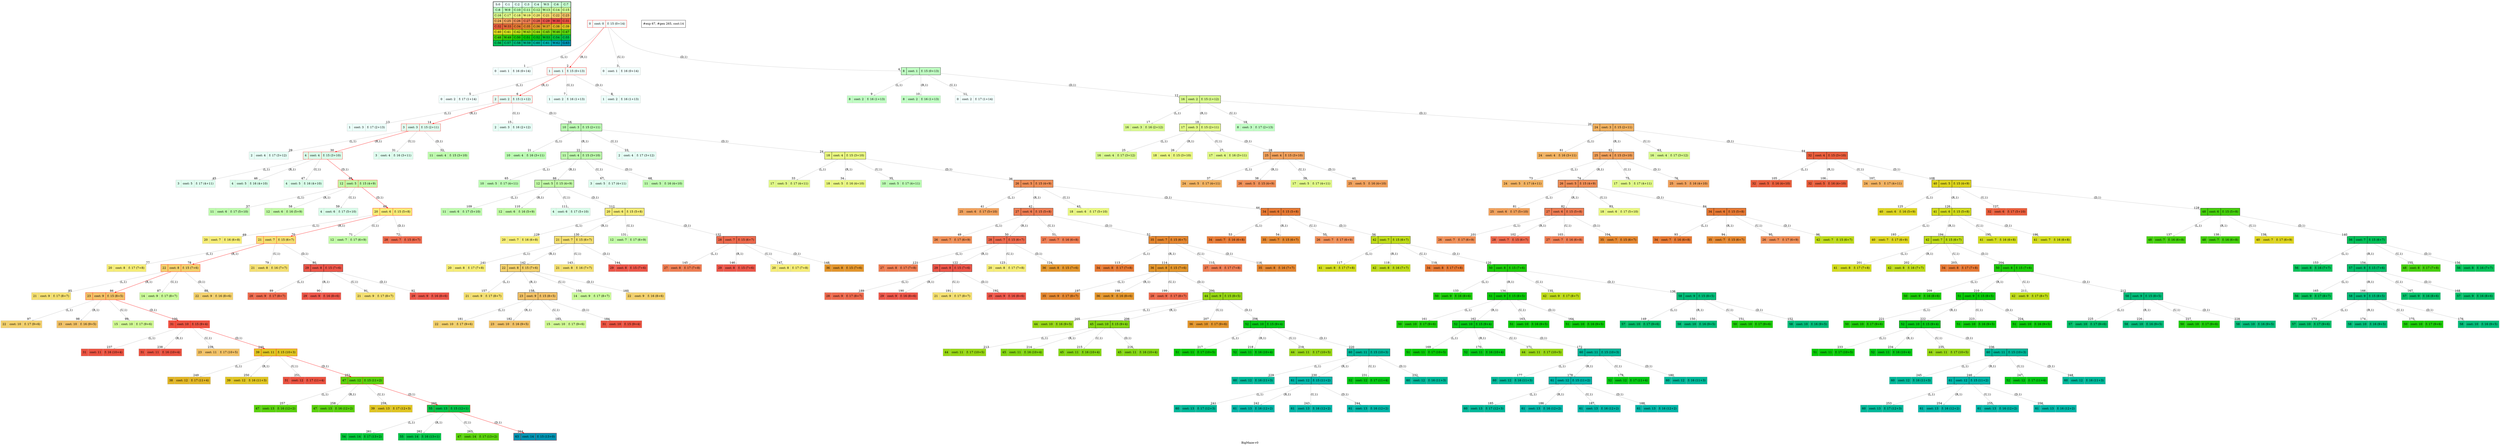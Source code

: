 digraph BigMaze { label="BigMaze-v0" nodesep=1 ranksep="1.2" node [shape=record] edge [arrowsize=0.7] 
subgraph MAP {label=Map;map [shape=plaintext label=<<table border="1" cellpadding="5" cellspacing="0" cellborder="1"><tr><td bgcolor="0.46862745 0.04925994 0.99969645 1.        ">S:0</td><td bgcolor="0.45294118 0.07385253 0.99931706 1.        ">C:1</td><td bgcolor="0.4372549  0.09840028 0.99878599 1.        ">C:2</td><td bgcolor="0.42156863 0.12288829 0.99810333 1.        ">C:3</td><td bgcolor="0.40588235 0.1473017  0.99726917 1.        ">C:4</td><td bgcolor="0.39019608 0.17162568 0.99628365 1.        ">W:5</td><td bgcolor="0.3745098  0.19584547 0.99514692 1.        ">C:6</td><td bgcolor="0.35882353 0.21994636 0.99385914 1.        ">C:7</td></tr><tr><td bgcolor="0.34313725 0.24391372 0.99242051 1.        ">C:8</td><td bgcolor="0.32745098 0.267733   0.99083125 1.        ">W:9</td><td bgcolor="0.31176471 0.29138975 0.98909161 1.        ">C:10</td><td bgcolor="0.29607843 0.31486959 0.98720184 1.        ">C:11</td><td bgcolor="0.28039216 0.33815827 0.98516223 1.        ">C:12</td><td bgcolor="0.26470588 0.36124167 0.9829731  1.        ">W:13</td><td bgcolor="0.24901961 0.38410575 0.98063477 1.        ">C:14</td><td bgcolor="0.23333333 0.40673664 0.9781476  1.        ">C:15</td></tr><tr><td bgcolor="0.21764706 0.42912061 0.97551197 1.        ">C:16</td><td bgcolor="0.20196078 0.45124406 0.97272827 1.        ">C:17</td><td bgcolor="0.18627451 0.47309356 0.96979694 1.        ">C:18</td><td bgcolor="0.17058824 0.49465584 0.9667184  1.        ">W:19</td><td bgcolor="0.15490196 0.51591783 0.96349314 1.        ">C:20</td><td bgcolor="0.13921569 0.5368666  0.96012165 1.        ">C:21</td><td bgcolor="0.12352941 0.55748944 0.95660442 1.        ">C:22</td><td bgcolor="0.10784314 0.57777383 0.952942   1.        ">C:23</td></tr><tr><td bgcolor="0.09215686 0.59770746 0.94913494 1.        ">C:24</td><td bgcolor="0.07647059 0.61727822 0.94518383 1.        ">C:25</td><td bgcolor="0.06078431 0.63647424 0.94108925 1.        ">C:26</td><td bgcolor="0.04509804 0.65528385 0.93685184 1.        ">C:27</td><td bgcolor="0.02941176 0.67369564 0.93247223 1.        ">C:28</td><td bgcolor="0.01372549 0.69169844 0.92795109 1.        ">C:29</td><td bgcolor="0.00196078 0.70928131 0.92328911 1.        ">W:30</td><td bgcolor="0.01764706 0.72643357 0.91848699 1.        ">C:31</td></tr><tr><td bgcolor="0.03333333 0.74314483 0.91354546 1.        ">C:32</td><td bgcolor="0.04901961 0.75940492 0.90846527 1.        ">W:33</td><td bgcolor="0.06470588 0.77520398 0.9032472  1.        ">C:34</td><td bgcolor="0.08039216 0.79053241 0.89789203 1.        ">C:35</td><td bgcolor="0.09607843 0.80538092 0.89240058 1.        ">C:36</td><td bgcolor="0.11176471 0.81974048 0.88677369 1.        ">W:37</td><td bgcolor="0.12745098 0.83360239 0.88101219 1.        ">C:38</td><td bgcolor="0.14313725 0.84695821 0.87511698 1.        ">C:39</td></tr><tr><td bgcolor="0.15882353 0.85979985 0.86908895 1.        ">C:40</td><td bgcolor="0.1745098  0.87211951 0.862929   1.        ">C:41</td><td bgcolor="0.19019608 0.88390971 0.85663808 1.        ">C:42</td><td bgcolor="0.20588235 0.89516329 0.85021714 1.        ">W:43</td><td bgcolor="0.22156863 0.90587342 0.84366715 1.        ">C:44</td><td bgcolor="0.2372549  0.9160336  0.83698911 1.        ">C:45</td><td bgcolor="0.25294118 0.92563766 0.83018403 1.        ">W:46</td><td bgcolor="0.26862745 0.93467977 0.82325295 1.        ">C:47</td></tr><tr><td bgcolor="0.28431373 0.94315443 0.81619691 1.        ">C:48</td><td bgcolor="0.3        0.95105652 0.80901699 1.        ">W:49</td><td bgcolor="0.31568627 0.95838122 0.80171428 1.        ">C:50</td><td bgcolor="0.33137255 0.96512409 0.79428989 1.        ">C:51</td><td bgcolor="0.34705882 0.97128103 0.78674494 1.        ">C:52</td><td bgcolor="0.3627451  0.97684832 0.77908057 1.        ">W:53</td><td bgcolor="0.37843137 0.98182256 0.77129796 1.        ">C:54</td><td bgcolor="0.39411765 0.98620075 0.76339828 1.        ">C:55</td></tr><tr><td bgcolor="0.40980392 0.98998021 0.75538273 1.        ">C:56</td><td bgcolor="0.4254902  0.99315867 0.74725253 1.        ">C:57</td><td bgcolor="0.44117647 0.99573418 0.73900892 1.        ">C:58</td><td bgcolor="0.45686275 0.99770518 0.73065313 1.        ">W:59</td><td bgcolor="0.47254902 0.99907048 0.72218645 1.        ">C:60</td><td bgcolor="0.48823529 0.99982925 0.71361015 1.        ">C:61</td><td bgcolor="0.51176471 0.99982925 0.70054304 1.        ">W:62</td><td bgcolor="0.52745098 0.99907048 0.69169844 1.        ">G:63</td></tr></table>>]} 
"0_0" [label="<f0>0 |<f1> cost: 0 |<f2> f: 15 (0+14)", style=filled color=grey fillcolor="0.46862745 0.04925994 0.99969645 1.        "];  
"0_0" [label="<f0>0 |<f1> cost: 0 |<f2> f: 15 (0+14)", style=filled color=black color=red fillcolor="0.46862745 0.04925994 0.99969645 1.        "];  "0_0.0-0" [label="<f0>0 |<f1> cost: 1 |<f2> f: 16 (0+14)", style=filled color=grey fillcolor="0.46862745 0.04925994 0.99969645 1.        "];   "0_0" -> "0_0.0-0" [label="(L,1)" headlabel=" 1 " color=grey ]; 
"0_0.1-1" [label="<f0>1 |<f1> cost: 1 |<f2> f: 15 (0+13)", style=filled color=grey color=red fillcolor="0.45294118 0.07385253 0.99931706 1.        "];   "0_0" -> "0_0.1-1" [label="(R,1)" headlabel=" 2 " color=grey color=red ]; 
"0_0.0-2" [label="<f0>0 |<f1> cost: 1 |<f2> f: 16 (0+14)", style=filled color=grey fillcolor="0.46862745 0.04925994 0.99969645 1.        "];   "0_0" -> "0_0.0-2" [label="(U,1)" headlabel=" 3 " color=grey ]; 
"0_0.8-3" [label="<f0>8 |<f1> cost: 1 |<f2> f: 15 (0+13)", style=filled color=grey fillcolor="0.34313725 0.24391372 0.99242051 1.        "];   "0_0" -> "0_0.8-3" [label="(D,1)" headlabel=" 4 " color=grey ]; 
"0_0.1-1" [label="<f0>1 |<f1> cost: 1 |<f2> f: 15 (0+13)", style=filled color=black color=red fillcolor="0.45294118 0.07385253 0.99931706 1.        "];  "0_0.1.0-0" [label="<f0>0 |<f1> cost: 2 |<f2> f: 17 (1+14)", style=filled color=grey fillcolor="0.46862745 0.04925994 0.99969645 1.        "];   "0_0.1-1" -> "0_0.1.0-0" [label="(L,1)" headlabel=" 5 " color=grey ]; 
"0_0.1.2-1" [label="<f0>2 |<f1> cost: 2 |<f2> f: 15 (1+12)", style=filled color=grey color=red fillcolor="0.4372549  0.09840028 0.99878599 1.        "];   "0_0.1-1" -> "0_0.1.2-1" [label="(R,1)" headlabel=" 6 " color=grey color=red ]; 
"0_0.1.1-2" [label="<f0>1 |<f1> cost: 2 |<f2> f: 16 (1+13)", style=filled color=grey fillcolor="0.45294118 0.07385253 0.99931706 1.        "];   "0_0.1-1" -> "0_0.1.1-2" [label="(U,1)" headlabel=" 7 " color=grey ]; 
"0_0.1.1-3" [label="<f0>1 |<f1> cost: 2 |<f2> f: 16 (1+13)", style=filled color=grey fillcolor="0.45294118 0.07385253 0.99931706 1.        "];   "0_0.1-1" -> "0_0.1.1-3" [label="(D,1)" headlabel=" 8 " color=grey ]; 
"0_0.8-3" [label="<f0>8 |<f1> cost: 1 |<f2> f: 15 (0+13)", style=filled color=black fillcolor="0.34313725 0.24391372 0.99242051 1.        "];  "0_0.8.8-0" [label="<f0>8 |<f1> cost: 2 |<f2> f: 16 (1+13)", style=filled color=grey fillcolor="0.34313725 0.24391372 0.99242051 1.        "];   "0_0.8-3" -> "0_0.8.8-0" [label="(L,1)" headlabel=" 9 " color=grey ]; 
"0_0.8.8-1" [label="<f0>8 |<f1> cost: 2 |<f2> f: 16 (1+13)", style=filled color=grey fillcolor="0.34313725 0.24391372 0.99242051 1.        "];   "0_0.8-3" -> "0_0.8.8-1" [label="(R,1)" headlabel=" 10 " color=grey ]; 
"0_0.8.0-2" [label="<f0>0 |<f1> cost: 2 |<f2> f: 17 (1+14)", style=filled color=grey fillcolor="0.46862745 0.04925994 0.99969645 1.        "];   "0_0.8-3" -> "0_0.8.0-2" [label="(U,1)" headlabel=" 11 " color=grey ]; 
"0_0.8.16-3" [label="<f0>16 |<f1> cost: 2 |<f2> f: 15 (1+12)", style=filled color=grey fillcolor="0.21764706 0.42912061 0.97551197 1.        "];   "0_0.8-3" -> "0_0.8.16-3" [label="(D,1)" headlabel=" 12 " color=grey ]; 
"0_0.1.2-1" [label="<f0>2 |<f1> cost: 2 |<f2> f: 15 (1+12)", style=filled color=black color=red fillcolor="0.4372549  0.09840028 0.99878599 1.        "];  "0_0.1.2.1-0" [label="<f0>1 |<f1> cost: 3 |<f2> f: 17 (2+13)", style=filled color=grey fillcolor="0.45294118 0.07385253 0.99931706 1.        "];   "0_0.1.2-1" -> "0_0.1.2.1-0" [label="(L,1)" headlabel=" 13 " color=grey ]; 
"0_0.1.2.3-1" [label="<f0>3 |<f1> cost: 3 |<f2> f: 15 (2+11)", style=filled color=grey color=red fillcolor="0.42156863 0.12288829 0.99810333 1.        "];   "0_0.1.2-1" -> "0_0.1.2.3-1" [label="(R,1)" headlabel=" 14 " color=grey color=red ]; 
"0_0.1.2.2-2" [label="<f0>2 |<f1> cost: 3 |<f2> f: 16 (2+12)", style=filled color=grey fillcolor="0.4372549  0.09840028 0.99878599 1.        "];   "0_0.1.2-1" -> "0_0.1.2.2-2" [label="(U,1)" headlabel=" 15 " color=grey ]; 
"0_0.1.2.10-3" [label="<f0>10 |<f1> cost: 3 |<f2> f: 15 (2+11)", style=filled color=grey fillcolor="0.31176471 0.29138975 0.98909161 1.        "];   "0_0.1.2-1" -> "0_0.1.2.10-3" [label="(D,1)" headlabel=" 16 " color=grey ]; 
"0_0.8.16-3" [label="<f0>16 |<f1> cost: 2 |<f2> f: 15 (1+12)", style=filled color=black fillcolor="0.21764706 0.42912061 0.97551197 1.        "];  "0_0.8.16.16-0" [label="<f0>16 |<f1> cost: 3 |<f2> f: 16 (2+12)", style=filled color=grey fillcolor="0.21764706 0.42912061 0.97551197 1.        "];   "0_0.8.16-3" -> "0_0.8.16.16-0" [label="(L,1)" headlabel=" 17 " color=grey ]; 
"0_0.8.16.17-1" [label="<f0>17 |<f1> cost: 3 |<f2> f: 15 (2+11)", style=filled color=grey fillcolor="0.20196078 0.45124406 0.97272827 1.        "];   "0_0.8.16-3" -> "0_0.8.16.17-1" [label="(R,1)" headlabel=" 18 " color=grey ]; 
"0_0.8.16.8-2" [label="<f0>8 |<f1> cost: 3 |<f2> f: 17 (2+13)", style=filled color=grey fillcolor="0.34313725 0.24391372 0.99242051 1.        "];   "0_0.8.16-3" -> "0_0.8.16.8-2" [label="(U,1)" headlabel=" 19 " color=grey ]; 
"0_0.8.16.24-3" [label="<f0>24 |<f1> cost: 3 |<f2> f: 15 (2+11)", style=filled color=grey fillcolor="0.09215686 0.59770746 0.94913494 1.        "];   "0_0.8.16-3" -> "0_0.8.16.24-3" [label="(D,1)" headlabel=" 20 " color=grey ]; 
"0_0.1.2.10-3" [label="<f0>10 |<f1> cost: 3 |<f2> f: 15 (2+11)", style=filled color=black fillcolor="0.31176471 0.29138975 0.98909161 1.        "];  "0_0.1.2.10.10-0" [label="<f0>10 |<f1> cost: 4 |<f2> f: 16 (3+11)", style=filled color=grey fillcolor="0.31176471 0.29138975 0.98909161 1.        "];   "0_0.1.2.10-3" -> "0_0.1.2.10.10-0" [label="(L,1)" headlabel=" 21 " color=grey ]; 
"0_0.1.2.10.11-1" [label="<f0>11 |<f1> cost: 4 |<f2> f: 15 (3+10)", style=filled color=grey fillcolor="0.29607843 0.31486959 0.98720184 1.        "];   "0_0.1.2.10-3" -> "0_0.1.2.10.11-1" [label="(R,1)" headlabel=" 22 " color=grey ]; 
"0_0.1.2.10.2-2" [label="<f0>2 |<f1> cost: 4 |<f2> f: 17 (3+12)", style=filled color=grey fillcolor="0.4372549  0.09840028 0.99878599 1.        "];   "0_0.1.2.10-3" -> "0_0.1.2.10.2-2" [label="(U,1)" headlabel=" 23 " color=grey ]; 
"0_0.1.2.10.18-3" [label="<f0>18 |<f1> cost: 4 |<f2> f: 15 (3+10)", style=filled color=grey fillcolor="0.18627451 0.47309356 0.96979694 1.        "];   "0_0.1.2.10-3" -> "0_0.1.2.10.18-3" [label="(D,1)" headlabel=" 24 " color=grey ]; 
"0_0.8.16.17-1" [label="<f0>17 |<f1> cost: 3 |<f2> f: 15 (2+11)", style=filled color=black fillcolor="0.20196078 0.45124406 0.97272827 1.        "];  "0_0.8.16.17.16-0" [label="<f0>16 |<f1> cost: 4 |<f2> f: 17 (3+12)", style=filled color=grey fillcolor="0.21764706 0.42912061 0.97551197 1.        "];   "0_0.8.16.17-1" -> "0_0.8.16.17.16-0" [label="(L,1)" headlabel=" 25 " color=grey ]; 
"0_0.8.16.17.18-1" [label="<f0>18 |<f1> cost: 4 |<f2> f: 15 (3+10)", style=filled color=grey fillcolor="0.18627451 0.47309356 0.96979694 1.        "];   "0_0.8.16.17-1" -> "0_0.8.16.17.18-1" [label="(R,1)" headlabel=" 26 " color=grey ]; 
"0_0.8.16.17.17-2" [label="<f0>17 |<f1> cost: 4 |<f2> f: 16 (3+11)", style=filled color=grey fillcolor="0.20196078 0.45124406 0.97272827 1.        "];   "0_0.8.16.17-1" -> "0_0.8.16.17.17-2" [label="(U,1)" headlabel=" 27 " color=grey ]; 
"0_0.8.16.17.25-3" [label="<f0>25 |<f1> cost: 4 |<f2> f: 15 (3+10)", style=filled color=grey fillcolor="0.07647059 0.61727822 0.94518383 1.        "];   "0_0.8.16.17-1" -> "0_0.8.16.17.25-3" [label="(D,1)" headlabel=" 28 " color=grey ]; 
"0_0.1.2.3-1" [label="<f0>3 |<f1> cost: 3 |<f2> f: 15 (2+11)", style=filled color=black color=red fillcolor="0.42156863 0.12288829 0.99810333 1.        "];  "0_0.1.2.3.2-0" [label="<f0>2 |<f1> cost: 4 |<f2> f: 17 (3+12)", style=filled color=grey fillcolor="0.4372549  0.09840028 0.99878599 1.        "];   "0_0.1.2.3-1" -> "0_0.1.2.3.2-0" [label="(L,1)" headlabel=" 29 " color=grey ]; 
"0_0.1.2.3.4-1" [label="<f0>4 |<f1> cost: 4 |<f2> f: 15 (3+10)", style=filled color=grey color=red fillcolor="0.40588235 0.1473017  0.99726917 1.        "];   "0_0.1.2.3-1" -> "0_0.1.2.3.4-1" [label="(R,1)" headlabel=" 30 " color=grey color=red ]; 
"0_0.1.2.3.3-2" [label="<f0>3 |<f1> cost: 4 |<f2> f: 16 (3+11)", style=filled color=grey fillcolor="0.42156863 0.12288829 0.99810333 1.        "];   "0_0.1.2.3-1" -> "0_0.1.2.3.3-2" [label="(U,1)" headlabel=" 31 " color=grey ]; 
"0_0.1.2.3.11-3" [label="<f0>11 |<f1> cost: 4 |<f2> f: 15 (3+10)", style=filled color=grey fillcolor="0.29607843 0.31486959 0.98720184 1.        "];   "0_0.1.2.3-1" -> "0_0.1.2.3.11-3" [label="(D,1)" headlabel=" 32 " color=grey ]; 
"0_0.1.2.10.18-3" [label="<f0>18 |<f1> cost: 4 |<f2> f: 15 (3+10)", style=filled color=black fillcolor="0.18627451 0.47309356 0.96979694 1.        "];  "0_0.1.2.10.18.17-0" [label="<f0>17 |<f1> cost: 5 |<f2> f: 17 (4+11)", style=filled color=grey fillcolor="0.20196078 0.45124406 0.97272827 1.        "];   "0_0.1.2.10.18-3" -> "0_0.1.2.10.18.17-0" [label="(L,1)" headlabel=" 33 " color=grey ]; 
"0_0.1.2.10.18.18-1" [label="<f0>18 |<f1> cost: 5 |<f2> f: 16 (4+10)", style=filled color=grey fillcolor="0.18627451 0.47309356 0.96979694 1.        "];   "0_0.1.2.10.18-3" -> "0_0.1.2.10.18.18-1" [label="(R,1)" headlabel=" 34 " color=grey ]; 
"0_0.1.2.10.18.10-2" [label="<f0>10 |<f1> cost: 5 |<f2> f: 17 (4+11)", style=filled color=grey fillcolor="0.31176471 0.29138975 0.98909161 1.        "];   "0_0.1.2.10.18-3" -> "0_0.1.2.10.18.10-2" [label="(U,1)" headlabel=" 35 " color=grey ]; 
"0_0.1.2.10.18.26-3" [label="<f0>26 |<f1> cost: 5 |<f2> f: 15 (4+9)", style=filled color=grey fillcolor="0.06078431 0.63647424 0.94108925 1.        "];   "0_0.1.2.10.18-3" -> "0_0.1.2.10.18.26-3" [label="(D,1)" headlabel=" 36 " color=grey ]; 
"0_0.8.16.17.25-3" [label="<f0>25 |<f1> cost: 4 |<f2> f: 15 (3+10)", style=filled color=black fillcolor="0.07647059 0.61727822 0.94518383 1.        "];  "0_0.8.16.17.25.24-0" [label="<f0>24 |<f1> cost: 5 |<f2> f: 17 (4+11)", style=filled color=grey fillcolor="0.09215686 0.59770746 0.94913494 1.        "];   "0_0.8.16.17.25-3" -> "0_0.8.16.17.25.24-0" [label="(L,1)" headlabel=" 37 " color=grey ]; 
"0_0.8.16.17.25.26-1" [label="<f0>26 |<f1> cost: 5 |<f2> f: 15 (4+9)", style=filled color=grey fillcolor="0.06078431 0.63647424 0.94108925 1.        "];   "0_0.8.16.17.25-3" -> "0_0.8.16.17.25.26-1" [label="(R,1)" headlabel=" 38 " color=grey ]; 
"0_0.8.16.17.25.17-2" [label="<f0>17 |<f1> cost: 5 |<f2> f: 17 (4+11)", style=filled color=grey fillcolor="0.20196078 0.45124406 0.97272827 1.        "];   "0_0.8.16.17.25-3" -> "0_0.8.16.17.25.17-2" [label="(U,1)" headlabel=" 39 " color=grey ]; 
"0_0.8.16.17.25.25-3" [label="<f0>25 |<f1> cost: 5 |<f2> f: 16 (4+10)", style=filled color=grey fillcolor="0.07647059 0.61727822 0.94518383 1.        "];   "0_0.8.16.17.25-3" -> "0_0.8.16.17.25.25-3" [label="(D,1)" headlabel=" 40 " color=grey ]; 
"0_0.1.2.10.18.26-3" [label="<f0>26 |<f1> cost: 5 |<f2> f: 15 (4+9)", style=filled color=black fillcolor="0.06078431 0.63647424 0.94108925 1.        "];  "0_0.1.2.10.18.26.25-0" [label="<f0>25 |<f1> cost: 6 |<f2> f: 17 (5+10)", style=filled color=grey fillcolor="0.07647059 0.61727822 0.94518383 1.        "];   "0_0.1.2.10.18.26-3" -> "0_0.1.2.10.18.26.25-0" [label="(L,1)" headlabel=" 41 " color=grey ]; 
"0_0.1.2.10.18.26.27-1" [label="<f0>27 |<f1> cost: 6 |<f2> f: 15 (5+8)", style=filled color=grey fillcolor="0.04509804 0.65528385 0.93685184 1.        "];   "0_0.1.2.10.18.26-3" -> "0_0.1.2.10.18.26.27-1" [label="(R,1)" headlabel=" 42 " color=grey ]; 
"0_0.1.2.10.18.26.18-2" [label="<f0>18 |<f1> cost: 6 |<f2> f: 17 (5+10)", style=filled color=grey fillcolor="0.18627451 0.47309356 0.96979694 1.        "];   "0_0.1.2.10.18.26-3" -> "0_0.1.2.10.18.26.18-2" [label="(U,1)" headlabel=" 43 " color=grey ]; 
"0_0.1.2.10.18.26.34-3" [label="<f0>34 |<f1> cost: 6 |<f2> f: 15 (5+8)", style=filled color=grey fillcolor="0.06470588 0.77520398 0.9032472  1.        "];   "0_0.1.2.10.18.26-3" -> "0_0.1.2.10.18.26.34-3" [label="(D,1)" headlabel=" 44 " color=grey ]; 
"0_0.1.2.3.4-1" [label="<f0>4 |<f1> cost: 4 |<f2> f: 15 (3+10)", style=filled color=black color=red fillcolor="0.40588235 0.1473017  0.99726917 1.        "];  "0_0.1.2.3.4.3-0" [label="<f0>3 |<f1> cost: 5 |<f2> f: 17 (4+11)", style=filled color=grey fillcolor="0.42156863 0.12288829 0.99810333 1.        "];   "0_0.1.2.3.4-1" -> "0_0.1.2.3.4.3-0" [label="(L,1)" headlabel=" 45 " color=grey ]; 
"0_0.1.2.3.4.4-1" [label="<f0>4 |<f1> cost: 5 |<f2> f: 16 (4+10)", style=filled color=grey fillcolor="0.40588235 0.1473017  0.99726917 1.        "];   "0_0.1.2.3.4-1" -> "0_0.1.2.3.4.4-1" [label="(R,1)" headlabel=" 46 " color=grey ]; 
"0_0.1.2.3.4.4-2" [label="<f0>4 |<f1> cost: 5 |<f2> f: 16 (4+10)", style=filled color=grey fillcolor="0.40588235 0.1473017  0.99726917 1.        "];   "0_0.1.2.3.4-1" -> "0_0.1.2.3.4.4-2" [label="(U,1)" headlabel=" 47 " color=grey ]; 
"0_0.1.2.3.4.12-3" [label="<f0>12 |<f1> cost: 5 |<f2> f: 15 (4+9)", style=filled color=grey color=red fillcolor="0.28039216 0.33815827 0.98516223 1.        "];   "0_0.1.2.3.4-1" -> "0_0.1.2.3.4.12-3" [label="(D,1)" headlabel=" 48 " color=grey color=red ]; 
"0_0.1.2.10.18.26.27-1" [label="<f0>27 |<f1> cost: 6 |<f2> f: 15 (5+8)", style=filled color=black fillcolor="0.04509804 0.65528385 0.93685184 1.        "];  "0_0.1.2.10.18.26.27.26-0" [label="<f0>26 |<f1> cost: 7 |<f2> f: 17 (6+9)", style=filled color=grey fillcolor="0.06078431 0.63647424 0.94108925 1.        "];   "0_0.1.2.10.18.26.27-1" -> "0_0.1.2.10.18.26.27.26-0" [label="(L,1)" headlabel=" 49 " color=grey ]; 
"0_0.1.2.10.18.26.27.28-1" [label="<f0>28 |<f1> cost: 7 |<f2> f: 15 (6+7)", style=filled color=grey fillcolor="0.02941176 0.67369564 0.93247223 1.        "];   "0_0.1.2.10.18.26.27-1" -> "0_0.1.2.10.18.26.27.28-1" [label="(R,1)" headlabel=" 50 " color=grey ]; 
"0_0.1.2.10.18.26.27.27-2" [label="<f0>27 |<f1> cost: 7 |<f2> f: 16 (6+8)", style=filled color=grey fillcolor="0.04509804 0.65528385 0.93685184 1.        "];   "0_0.1.2.10.18.26.27-1" -> "0_0.1.2.10.18.26.27.27-2" [label="(U,1)" headlabel=" 51 " color=grey ]; 
"0_0.1.2.10.18.26.27.35-3" [label="<f0>35 |<f1> cost: 7 |<f2> f: 15 (6+7)", style=filled color=grey fillcolor="0.08039216 0.79053241 0.89789203 1.        "];   "0_0.1.2.10.18.26.27-1" -> "0_0.1.2.10.18.26.27.35-3" [label="(D,1)" headlabel=" 52 " color=grey ]; 
"0_0.1.2.10.18.26.34-3" [label="<f0>34 |<f1> cost: 6 |<f2> f: 15 (5+8)", style=filled color=black fillcolor="0.06470588 0.77520398 0.9032472  1.        "];  "0_0.1.2.10.18.26.34.34-0" [label="<f0>34 |<f1> cost: 7 |<f2> f: 16 (6+8)", style=filled color=grey fillcolor="0.06470588 0.77520398 0.9032472  1.        "];   "0_0.1.2.10.18.26.34-3" -> "0_0.1.2.10.18.26.34.34-0" [label="(L,1)" headlabel=" 53 " color=grey ]; 
"0_0.1.2.10.18.26.34.35-1" [label="<f0>35 |<f1> cost: 7 |<f2> f: 15 (6+7)", style=filled color=grey fillcolor="0.08039216 0.79053241 0.89789203 1.        "];   "0_0.1.2.10.18.26.34-3" -> "0_0.1.2.10.18.26.34.35-1" [label="(R,1)" headlabel=" 54 " color=grey ]; 
"0_0.1.2.10.18.26.34.26-2" [label="<f0>26 |<f1> cost: 7 |<f2> f: 17 (6+9)", style=filled color=grey fillcolor="0.06078431 0.63647424 0.94108925 1.        "];   "0_0.1.2.10.18.26.34-3" -> "0_0.1.2.10.18.26.34.26-2" [label="(U,1)" headlabel=" 55 " color=grey ]; 
"0_0.1.2.10.18.26.34.42-3" [label="<f0>42 |<f1> cost: 7 |<f2> f: 15 (6+7)", style=filled color=grey fillcolor="0.19019608 0.88390971 0.85663808 1.        "];   "0_0.1.2.10.18.26.34-3" -> "0_0.1.2.10.18.26.34.42-3" [label="(D,1)" headlabel=" 56 " color=grey ]; 
"0_0.1.2.3.4.12-3" [label="<f0>12 |<f1> cost: 5 |<f2> f: 15 (4+9)", style=filled color=black color=red fillcolor="0.28039216 0.33815827 0.98516223 1.        "];  "0_0.1.2.3.4.12.11-0" [label="<f0>11 |<f1> cost: 6 |<f2> f: 17 (5+10)", style=filled color=grey fillcolor="0.29607843 0.31486959 0.98720184 1.        "];   "0_0.1.2.3.4.12-3" -> "0_0.1.2.3.4.12.11-0" [label="(L,1)" headlabel=" 57 " color=grey ]; 
"0_0.1.2.3.4.12.12-1" [label="<f0>12 |<f1> cost: 6 |<f2> f: 16 (5+9)", style=filled color=grey fillcolor="0.28039216 0.33815827 0.98516223 1.        "];   "0_0.1.2.3.4.12-3" -> "0_0.1.2.3.4.12.12-1" [label="(R,1)" headlabel=" 58 " color=grey ]; 
"0_0.1.2.3.4.12.4-2" [label="<f0>4 |<f1> cost: 6 |<f2> f: 17 (5+10)", style=filled color=grey fillcolor="0.40588235 0.1473017  0.99726917 1.        "];   "0_0.1.2.3.4.12-3" -> "0_0.1.2.3.4.12.4-2" [label="(U,1)" headlabel=" 59 " color=grey ]; 
"0_0.1.2.3.4.12.20-3" [label="<f0>20 |<f1> cost: 6 |<f2> f: 15 (5+8)", style=filled color=grey color=red fillcolor="0.15490196 0.51591783 0.96349314 1.        "];   "0_0.1.2.3.4.12-3" -> "0_0.1.2.3.4.12.20-3" [label="(D,1)" headlabel=" 60 " color=grey color=red ]; 
"0_0.8.16.24-3" [label="<f0>24 |<f1> cost: 3 |<f2> f: 15 (2+11)", style=filled color=black fillcolor="0.09215686 0.59770746 0.94913494 1.        "];  "0_0.8.16.24.24-0" [label="<f0>24 |<f1> cost: 4 |<f2> f: 16 (3+11)", style=filled color=grey fillcolor="0.09215686 0.59770746 0.94913494 1.        "];   "0_0.8.16.24-3" -> "0_0.8.16.24.24-0" [label="(L,1)" headlabel=" 61 " color=grey ]; 
"0_0.8.16.24.25-1" [label="<f0>25 |<f1> cost: 4 |<f2> f: 15 (3+10)", style=filled color=grey fillcolor="0.07647059 0.61727822 0.94518383 1.        "];   "0_0.8.16.24-3" -> "0_0.8.16.24.25-1" [label="(R,1)" headlabel=" 62 " color=grey ]; 
"0_0.8.16.24.16-2" [label="<f0>16 |<f1> cost: 4 |<f2> f: 17 (3+12)", style=filled color=grey fillcolor="0.21764706 0.42912061 0.97551197 1.        "];   "0_0.8.16.24-3" -> "0_0.8.16.24.16-2" [label="(U,1)" headlabel=" 63 " color=grey ]; 
"0_0.8.16.24.32-3" [label="<f0>32 |<f1> cost: 4 |<f2> f: 15 (3+10)", style=filled color=grey fillcolor="0.03333333 0.74314483 0.91354546 1.        "];   "0_0.8.16.24-3" -> "0_0.8.16.24.32-3" [label="(D,1)" headlabel=" 64 " color=grey ]; 
"0_0.1.2.10.11-1" [label="<f0>11 |<f1> cost: 4 |<f2> f: 15 (3+10)", style=filled color=black fillcolor="0.29607843 0.31486959 0.98720184 1.        "];  "0_0.1.2.10.11.10-0" [label="<f0>10 |<f1> cost: 5 |<f2> f: 17 (4+11)", style=filled color=grey fillcolor="0.31176471 0.29138975 0.98909161 1.        "];   "0_0.1.2.10.11-1" -> "0_0.1.2.10.11.10-0" [label="(L,1)" headlabel=" 65 " color=grey ]; 
"0_0.1.2.10.11.12-1" [label="<f0>12 |<f1> cost: 5 |<f2> f: 15 (4+9)", style=filled color=grey fillcolor="0.28039216 0.33815827 0.98516223 1.        "];   "0_0.1.2.10.11-1" -> "0_0.1.2.10.11.12-1" [label="(R,1)" headlabel=" 66 " color=grey ]; 
"0_0.1.2.10.11.3-2" [label="<f0>3 |<f1> cost: 5 |<f2> f: 17 (4+11)", style=filled color=grey fillcolor="0.42156863 0.12288829 0.99810333 1.        "];   "0_0.1.2.10.11-1" -> "0_0.1.2.10.11.3-2" [label="(U,1)" headlabel=" 67 " color=grey ]; 
"0_0.1.2.10.11.11-3" [label="<f0>11 |<f1> cost: 5 |<f2> f: 16 (4+10)", style=filled color=grey fillcolor="0.29607843 0.31486959 0.98720184 1.        "];   "0_0.1.2.10.11-1" -> "0_0.1.2.10.11.11-3" [label="(D,1)" headlabel=" 68 " color=grey ]; 
"0_0.1.2.3.4.12.20-3" [label="<f0>20 |<f1> cost: 6 |<f2> f: 15 (5+8)", style=filled color=black color=red fillcolor="0.15490196 0.51591783 0.96349314 1.        "];  "0_0.1.2.3.4.12.20.20-0" [label="<f0>20 |<f1> cost: 7 |<f2> f: 16 (6+8)", style=filled color=grey fillcolor="0.15490196 0.51591783 0.96349314 1.        "];   "0_0.1.2.3.4.12.20-3" -> "0_0.1.2.3.4.12.20.20-0" [label="(L,1)" headlabel=" 69 " color=grey ]; 
"0_0.1.2.3.4.12.20.21-1" [label="<f0>21 |<f1> cost: 7 |<f2> f: 15 (6+7)", style=filled color=grey color=red fillcolor="0.13921569 0.5368666  0.96012165 1.        "];   "0_0.1.2.3.4.12.20-3" -> "0_0.1.2.3.4.12.20.21-1" [label="(R,1)" headlabel=" 70 " color=grey color=red ]; 
"0_0.1.2.3.4.12.20.12-2" [label="<f0>12 |<f1> cost: 7 |<f2> f: 17 (6+9)", style=filled color=grey fillcolor="0.28039216 0.33815827 0.98516223 1.        "];   "0_0.1.2.3.4.12.20-3" -> "0_0.1.2.3.4.12.20.12-2" [label="(U,1)" headlabel=" 71 " color=grey ]; 
"0_0.1.2.3.4.12.20.28-3" [label="<f0>28 |<f1> cost: 7 |<f2> f: 15 (6+7)", style=filled color=grey fillcolor="0.02941176 0.67369564 0.93247223 1.        "];   "0_0.1.2.3.4.12.20-3" -> "0_0.1.2.3.4.12.20.28-3" [label="(D,1)" headlabel=" 72 " color=grey ]; 
"0_0.8.16.24.25-1" [label="<f0>25 |<f1> cost: 4 |<f2> f: 15 (3+10)", style=filled color=black fillcolor="0.07647059 0.61727822 0.94518383 1.        "];  "0_0.8.16.24.25.24-0" [label="<f0>24 |<f1> cost: 5 |<f2> f: 17 (4+11)", style=filled color=grey fillcolor="0.09215686 0.59770746 0.94913494 1.        "];   "0_0.8.16.24.25-1" -> "0_0.8.16.24.25.24-0" [label="(L,1)" headlabel=" 73 " color=grey ]; 
"0_0.8.16.24.25.26-1" [label="<f0>26 |<f1> cost: 5 |<f2> f: 15 (4+9)", style=filled color=grey fillcolor="0.06078431 0.63647424 0.94108925 1.        "];   "0_0.8.16.24.25-1" -> "0_0.8.16.24.25.26-1" [label="(R,1)" headlabel=" 74 " color=grey ]; 
"0_0.8.16.24.25.17-2" [label="<f0>17 |<f1> cost: 5 |<f2> f: 17 (4+11)", style=filled color=grey fillcolor="0.20196078 0.45124406 0.97272827 1.        "];   "0_0.8.16.24.25-1" -> "0_0.8.16.24.25.17-2" [label="(U,1)" headlabel=" 75 " color=grey ]; 
"0_0.8.16.24.25.25-3" [label="<f0>25 |<f1> cost: 5 |<f2> f: 16 (4+10)", style=filled color=grey fillcolor="0.07647059 0.61727822 0.94518383 1.        "];   "0_0.8.16.24.25-1" -> "0_0.8.16.24.25.25-3" [label="(D,1)" headlabel=" 76 " color=grey ]; 
"0_0.1.2.3.4.12.20.21-1" [label="<f0>21 |<f1> cost: 7 |<f2> f: 15 (6+7)", style=filled color=black color=red fillcolor="0.13921569 0.5368666  0.96012165 1.        "];  "0_0.1.2.3.4.12.20.21.20-0" [label="<f0>20 |<f1> cost: 8 |<f2> f: 17 (7+8)", style=filled color=grey fillcolor="0.15490196 0.51591783 0.96349314 1.        "];   "0_0.1.2.3.4.12.20.21-1" -> "0_0.1.2.3.4.12.20.21.20-0" [label="(L,1)" headlabel=" 77 " color=grey ]; 
"0_0.1.2.3.4.12.20.21.22-1" [label="<f0>22 |<f1> cost: 8 |<f2> f: 15 (7+6)", style=filled color=grey color=red fillcolor="0.12352941 0.55748944 0.95660442 1.        "];   "0_0.1.2.3.4.12.20.21-1" -> "0_0.1.2.3.4.12.20.21.22-1" [label="(R,1)" headlabel=" 78 " color=grey color=red ]; 
"0_0.1.2.3.4.12.20.21.21-2" [label="<f0>21 |<f1> cost: 8 |<f2> f: 16 (7+7)", style=filled color=grey fillcolor="0.13921569 0.5368666  0.96012165 1.        "];   "0_0.1.2.3.4.12.20.21-1" -> "0_0.1.2.3.4.12.20.21.21-2" [label="(U,1)" headlabel=" 79 " color=grey ]; 
"0_0.1.2.3.4.12.20.21.29-3" [label="<f0>29 |<f1> cost: 8 |<f2> f: 15 (7+6)", style=filled color=grey fillcolor="0.01372549 0.69169844 0.92795109 1.        "];   "0_0.1.2.3.4.12.20.21-1" -> "0_0.1.2.3.4.12.20.21.29-3" [label="(D,1)" headlabel=" 80 " color=grey ]; 
"0_0.8.16.24.25.26-1" [label="<f0>26 |<f1> cost: 5 |<f2> f: 15 (4+9)", style=filled color=black fillcolor="0.06078431 0.63647424 0.94108925 1.        "];  "0_0.8.16.24.25.26.25-0" [label="<f0>25 |<f1> cost: 6 |<f2> f: 17 (5+10)", style=filled color=grey fillcolor="0.07647059 0.61727822 0.94518383 1.        "];   "0_0.8.16.24.25.26-1" -> "0_0.8.16.24.25.26.25-0" [label="(L,1)" headlabel=" 81 " color=grey ]; 
"0_0.8.16.24.25.26.27-1" [label="<f0>27 |<f1> cost: 6 |<f2> f: 15 (5+8)", style=filled color=grey fillcolor="0.04509804 0.65528385 0.93685184 1.        "];   "0_0.8.16.24.25.26-1" -> "0_0.8.16.24.25.26.27-1" [label="(R,1)" headlabel=" 82 " color=grey ]; 
"0_0.8.16.24.25.26.18-2" [label="<f0>18 |<f1> cost: 6 |<f2> f: 17 (5+10)", style=filled color=grey fillcolor="0.18627451 0.47309356 0.96979694 1.        "];   "0_0.8.16.24.25.26-1" -> "0_0.8.16.24.25.26.18-2" [label="(U,1)" headlabel=" 83 " color=grey ]; 
"0_0.8.16.24.25.26.34-3" [label="<f0>34 |<f1> cost: 6 |<f2> f: 15 (5+8)", style=filled color=grey fillcolor="0.06470588 0.77520398 0.9032472  1.        "];   "0_0.8.16.24.25.26-1" -> "0_0.8.16.24.25.26.34-3" [label="(D,1)" headlabel=" 84 " color=grey ]; 
"0_0.1.2.3.4.12.20.21.22-1" [label="<f0>22 |<f1> cost: 8 |<f2> f: 15 (7+6)", style=filled color=black color=red fillcolor="0.12352941 0.55748944 0.95660442 1.        "];  "0_0.1.2.3.4.12.20.21.22.21-0" [label="<f0>21 |<f1> cost: 9 |<f2> f: 17 (8+7)", style=filled color=grey fillcolor="0.13921569 0.5368666  0.96012165 1.        "];   "0_0.1.2.3.4.12.20.21.22-1" -> "0_0.1.2.3.4.12.20.21.22.21-0" [label="(L,1)" headlabel=" 85 " color=grey ]; 
"0_0.1.2.3.4.12.20.21.22.23-1" [label="<f0>23 |<f1> cost: 9 |<f2> f: 15 (8+5)", style=filled color=grey color=red fillcolor="0.10784314 0.57777383 0.952942   1.        "];   "0_0.1.2.3.4.12.20.21.22-1" -> "0_0.1.2.3.4.12.20.21.22.23-1" [label="(R,1)" headlabel=" 86 " color=grey color=red ]; 
"0_0.1.2.3.4.12.20.21.22.14-2" [label="<f0>14 |<f1> cost: 9 |<f2> f: 17 (8+7)", style=filled color=grey fillcolor="0.24901961 0.38410575 0.98063477 1.        "];   "0_0.1.2.3.4.12.20.21.22-1" -> "0_0.1.2.3.4.12.20.21.22.14-2" [label="(U,1)" headlabel=" 87 " color=grey ]; 
"0_0.1.2.3.4.12.20.21.22.22-3" [label="<f0>22 |<f1> cost: 9 |<f2> f: 16 (8+6)", style=filled color=grey fillcolor="0.12352941 0.55748944 0.95660442 1.        "];   "0_0.1.2.3.4.12.20.21.22-1" -> "0_0.1.2.3.4.12.20.21.22.22-3" [label="(D,1)" headlabel=" 88 " color=grey ]; 
"0_0.1.2.3.4.12.20.21.29-3" [label="<f0>29 |<f1> cost: 8 |<f2> f: 15 (7+6)", style=filled color=black fillcolor="0.01372549 0.69169844 0.92795109 1.        "];  "0_0.1.2.3.4.12.20.21.29.28-0" [label="<f0>28 |<f1> cost: 9 |<f2> f: 17 (8+7)", style=filled color=grey fillcolor="0.02941176 0.67369564 0.93247223 1.        "];   "0_0.1.2.3.4.12.20.21.29-3" -> "0_0.1.2.3.4.12.20.21.29.28-0" [label="(L,1)" headlabel=" 89 " color=grey ]; 
"0_0.1.2.3.4.12.20.21.29.29-1" [label="<f0>29 |<f1> cost: 9 |<f2> f: 16 (8+6)", style=filled color=grey fillcolor="0.01372549 0.69169844 0.92795109 1.        "];   "0_0.1.2.3.4.12.20.21.29-3" -> "0_0.1.2.3.4.12.20.21.29.29-1" [label="(R,1)" headlabel=" 90 " color=grey ]; 
"0_0.1.2.3.4.12.20.21.29.21-2" [label="<f0>21 |<f1> cost: 9 |<f2> f: 17 (8+7)", style=filled color=grey fillcolor="0.13921569 0.5368666  0.96012165 1.        "];   "0_0.1.2.3.4.12.20.21.29-3" -> "0_0.1.2.3.4.12.20.21.29.21-2" [label="(U,1)" headlabel=" 91 " color=grey ]; 
"0_0.1.2.3.4.12.20.21.29.29-3" [label="<f0>29 |<f1> cost: 9 |<f2> f: 16 (8+6)", style=filled color=grey fillcolor="0.01372549 0.69169844 0.92795109 1.        "];   "0_0.1.2.3.4.12.20.21.29-3" -> "0_0.1.2.3.4.12.20.21.29.29-3" [label="(D,1)" headlabel=" 92 " color=grey ]; 
"0_0.8.16.24.25.26.34-3" [label="<f0>34 |<f1> cost: 6 |<f2> f: 15 (5+8)", style=filled color=black fillcolor="0.06470588 0.77520398 0.9032472  1.        "];  "0_0.8.16.24.25.26.34.34-0" [label="<f0>34 |<f1> cost: 7 |<f2> f: 16 (6+8)", style=filled color=grey fillcolor="0.06470588 0.77520398 0.9032472  1.        "];   "0_0.8.16.24.25.26.34-3" -> "0_0.8.16.24.25.26.34.34-0" [label="(L,1)" headlabel=" 93 " color=grey ]; 
"0_0.8.16.24.25.26.34.35-1" [label="<f0>35 |<f1> cost: 7 |<f2> f: 15 (6+7)", style=filled color=grey fillcolor="0.08039216 0.79053241 0.89789203 1.        "];   "0_0.8.16.24.25.26.34-3" -> "0_0.8.16.24.25.26.34.35-1" [label="(R,1)" headlabel=" 94 " color=grey ]; 
"0_0.8.16.24.25.26.34.26-2" [label="<f0>26 |<f1> cost: 7 |<f2> f: 17 (6+9)", style=filled color=grey fillcolor="0.06078431 0.63647424 0.94108925 1.        "];   "0_0.8.16.24.25.26.34-3" -> "0_0.8.16.24.25.26.34.26-2" [label="(U,1)" headlabel=" 95 " color=grey ]; 
"0_0.8.16.24.25.26.34.42-3" [label="<f0>42 |<f1> cost: 7 |<f2> f: 15 (6+7)", style=filled color=grey fillcolor="0.19019608 0.88390971 0.85663808 1.        "];   "0_0.8.16.24.25.26.34-3" -> "0_0.8.16.24.25.26.34.42-3" [label="(D,1)" headlabel=" 96 " color=grey ]; 
"0_0.1.2.3.4.12.20.21.22.23-1" [label="<f0>23 |<f1> cost: 9 |<f2> f: 15 (8+5)", style=filled color=black color=red fillcolor="0.10784314 0.57777383 0.952942   1.        "];  "0_0.1.2.3.4.12.20.21.22.23.22-0" [label="<f0>22 |<f1> cost: 10 |<f2> f: 17 (9+6)", style=filled color=grey fillcolor="0.12352941 0.55748944 0.95660442 1.        "];   "0_0.1.2.3.4.12.20.21.22.23-1" -> "0_0.1.2.3.4.12.20.21.22.23.22-0" [label="(L,1)" headlabel=" 97 " color=grey ]; 
"0_0.1.2.3.4.12.20.21.22.23.23-1" [label="<f0>23 |<f1> cost: 10 |<f2> f: 16 (9+5)", style=filled color=grey fillcolor="0.10784314 0.57777383 0.952942   1.        "];   "0_0.1.2.3.4.12.20.21.22.23-1" -> "0_0.1.2.3.4.12.20.21.22.23.23-1" [label="(R,1)" headlabel=" 98 " color=grey ]; 
"0_0.1.2.3.4.12.20.21.22.23.15-2" [label="<f0>15 |<f1> cost: 10 |<f2> f: 17 (9+6)", style=filled color=grey fillcolor="0.23333333 0.40673664 0.9781476  1.        "];   "0_0.1.2.3.4.12.20.21.22.23-1" -> "0_0.1.2.3.4.12.20.21.22.23.15-2" [label="(U,1)" headlabel=" 99 " color=grey ]; 
"0_0.1.2.3.4.12.20.21.22.23.31-3" [label="<f0>31 |<f1> cost: 10 |<f2> f: 15 (9+4)", style=filled color=grey color=red fillcolor="0.01764706 0.72643357 0.91848699 1.        "];   "0_0.1.2.3.4.12.20.21.22.23-1" -> "0_0.1.2.3.4.12.20.21.22.23.31-3" [label="(D,1)" headlabel=" 100 " color=grey color=red ]; 
"0_0.8.16.24.25.26.27-1" [label="<f0>27 |<f1> cost: 6 |<f2> f: 15 (5+8)", style=filled color=black fillcolor="0.04509804 0.65528385 0.93685184 1.        "];  "0_0.8.16.24.25.26.27.26-0" [label="<f0>26 |<f1> cost: 7 |<f2> f: 17 (6+9)", style=filled color=grey fillcolor="0.06078431 0.63647424 0.94108925 1.        "];   "0_0.8.16.24.25.26.27-1" -> "0_0.8.16.24.25.26.27.26-0" [label="(L,1)" headlabel=" 101 " color=grey ]; 
"0_0.8.16.24.25.26.27.28-1" [label="<f0>28 |<f1> cost: 7 |<f2> f: 15 (6+7)", style=filled color=grey fillcolor="0.02941176 0.67369564 0.93247223 1.        "];   "0_0.8.16.24.25.26.27-1" -> "0_0.8.16.24.25.26.27.28-1" [label="(R,1)" headlabel=" 102 " color=grey ]; 
"0_0.8.16.24.25.26.27.27-2" [label="<f0>27 |<f1> cost: 7 |<f2> f: 16 (6+8)", style=filled color=grey fillcolor="0.04509804 0.65528385 0.93685184 1.        "];   "0_0.8.16.24.25.26.27-1" -> "0_0.8.16.24.25.26.27.27-2" [label="(U,1)" headlabel=" 103 " color=grey ]; 
"0_0.8.16.24.25.26.27.35-3" [label="<f0>35 |<f1> cost: 7 |<f2> f: 15 (6+7)", style=filled color=grey fillcolor="0.08039216 0.79053241 0.89789203 1.        "];   "0_0.8.16.24.25.26.27-1" -> "0_0.8.16.24.25.26.27.35-3" [label="(D,1)" headlabel=" 104 " color=grey ]; 
"0_0.8.16.24.32-3" [label="<f0>32 |<f1> cost: 4 |<f2> f: 15 (3+10)", style=filled color=black fillcolor="0.03333333 0.74314483 0.91354546 1.        "];  "0_0.8.16.24.32.32-0" [label="<f0>32 |<f1> cost: 5 |<f2> f: 16 (4+10)", style=filled color=grey fillcolor="0.03333333 0.74314483 0.91354546 1.        "];   "0_0.8.16.24.32-3" -> "0_0.8.16.24.32.32-0" [label="(L,1)" headlabel=" 105 " color=grey ]; 
"0_0.8.16.24.32.32-1" [label="<f0>32 |<f1> cost: 5 |<f2> f: 16 (4+10)", style=filled color=grey fillcolor="0.03333333 0.74314483 0.91354546 1.        "];   "0_0.8.16.24.32-3" -> "0_0.8.16.24.32.32-1" [label="(R,1)" headlabel=" 106 " color=grey ]; 
"0_0.8.16.24.32.24-2" [label="<f0>24 |<f1> cost: 5 |<f2> f: 17 (4+11)", style=filled color=grey fillcolor="0.09215686 0.59770746 0.94913494 1.        "];   "0_0.8.16.24.32-3" -> "0_0.8.16.24.32.24-2" [label="(U,1)" headlabel=" 107 " color=grey ]; 
"0_0.8.16.24.32.40-3" [label="<f0>40 |<f1> cost: 5 |<f2> f: 15 (4+9)", style=filled color=grey fillcolor="0.15882353 0.85979985 0.86908895 1.        "];   "0_0.8.16.24.32-3" -> "0_0.8.16.24.32.40-3" [label="(D,1)" headlabel=" 108 " color=grey ]; 
"0_0.1.2.10.11.12-1" [label="<f0>12 |<f1> cost: 5 |<f2> f: 15 (4+9)", style=filled color=black fillcolor="0.28039216 0.33815827 0.98516223 1.        "];  "0_0.1.2.10.11.12.11-0" [label="<f0>11 |<f1> cost: 6 |<f2> f: 17 (5+10)", style=filled color=grey fillcolor="0.29607843 0.31486959 0.98720184 1.        "];   "0_0.1.2.10.11.12-1" -> "0_0.1.2.10.11.12.11-0" [label="(L,1)" headlabel=" 109 " color=grey ]; 
"0_0.1.2.10.11.12.12-1" [label="<f0>12 |<f1> cost: 6 |<f2> f: 16 (5+9)", style=filled color=grey fillcolor="0.28039216 0.33815827 0.98516223 1.        "];   "0_0.1.2.10.11.12-1" -> "0_0.1.2.10.11.12.12-1" [label="(R,1)" headlabel=" 110 " color=grey ]; 
"0_0.1.2.10.11.12.4-2" [label="<f0>4 |<f1> cost: 6 |<f2> f: 17 (5+10)", style=filled color=grey fillcolor="0.40588235 0.1473017  0.99726917 1.        "];   "0_0.1.2.10.11.12-1" -> "0_0.1.2.10.11.12.4-2" [label="(U,1)" headlabel=" 111 " color=grey ]; 
"0_0.1.2.10.11.12.20-3" [label="<f0>20 |<f1> cost: 6 |<f2> f: 15 (5+8)", style=filled color=grey fillcolor="0.15490196 0.51591783 0.96349314 1.        "];   "0_0.1.2.10.11.12-1" -> "0_0.1.2.10.11.12.20-3" [label="(D,1)" headlabel=" 112 " color=grey ]; 
"0_0.1.2.10.18.26.27.35-3" [label="<f0>35 |<f1> cost: 7 |<f2> f: 15 (6+7)", style=filled color=black fillcolor="0.08039216 0.79053241 0.89789203 1.        "];  "0_0.1.2.10.18.26.27.35.34-0" [label="<f0>34 |<f1> cost: 8 |<f2> f: 17 (7+8)", style=filled color=grey fillcolor="0.06470588 0.77520398 0.9032472  1.        "];   "0_0.1.2.10.18.26.27.35-3" -> "0_0.1.2.10.18.26.27.35.34-0" [label="(L,1)" headlabel=" 113 " color=grey ]; 
"0_0.1.2.10.18.26.27.35.36-1" [label="<f0>36 |<f1> cost: 8 |<f2> f: 15 (7+6)", style=filled color=grey fillcolor="0.09607843 0.80538092 0.89240058 1.        "];   "0_0.1.2.10.18.26.27.35-3" -> "0_0.1.2.10.18.26.27.35.36-1" [label="(R,1)" headlabel=" 114 " color=grey ]; 
"0_0.1.2.10.18.26.27.35.27-2" [label="<f0>27 |<f1> cost: 8 |<f2> f: 17 (7+8)", style=filled color=grey fillcolor="0.04509804 0.65528385 0.93685184 1.        "];   "0_0.1.2.10.18.26.27.35-3" -> "0_0.1.2.10.18.26.27.35.27-2" [label="(U,1)" headlabel=" 115 " color=grey ]; 
"0_0.1.2.10.18.26.27.35.35-3" [label="<f0>35 |<f1> cost: 8 |<f2> f: 16 (7+7)", style=filled color=grey fillcolor="0.08039216 0.79053241 0.89789203 1.        "];   "0_0.1.2.10.18.26.27.35-3" -> "0_0.1.2.10.18.26.27.35.35-3" [label="(D,1)" headlabel=" 116 " color=grey ]; 
"0_0.1.2.10.18.26.34.42-3" [label="<f0>42 |<f1> cost: 7 |<f2> f: 15 (6+7)", style=filled color=black fillcolor="0.19019608 0.88390971 0.85663808 1.        "];  "0_0.1.2.10.18.26.34.42.41-0" [label="<f0>41 |<f1> cost: 8 |<f2> f: 17 (7+8)", style=filled color=grey fillcolor="0.1745098  0.87211951 0.862929   1.        "];   "0_0.1.2.10.18.26.34.42-3" -> "0_0.1.2.10.18.26.34.42.41-0" [label="(L,1)" headlabel=" 117 " color=grey ]; 
"0_0.1.2.10.18.26.34.42.42-1" [label="<f0>42 |<f1> cost: 8 |<f2> f: 16 (7+7)", style=filled color=grey fillcolor="0.19019608 0.88390971 0.85663808 1.        "];   "0_0.1.2.10.18.26.34.42-3" -> "0_0.1.2.10.18.26.34.42.42-1" [label="(R,1)" headlabel=" 118 " color=grey ]; 
"0_0.1.2.10.18.26.34.42.34-2" [label="<f0>34 |<f1> cost: 8 |<f2> f: 17 (7+8)", style=filled color=grey fillcolor="0.06470588 0.77520398 0.9032472  1.        "];   "0_0.1.2.10.18.26.34.42-3" -> "0_0.1.2.10.18.26.34.42.34-2" [label="(U,1)" headlabel=" 119 " color=grey ]; 
"0_0.1.2.10.18.26.34.42.50-3" [label="<f0>50 |<f1> cost: 8 |<f2> f: 15 (7+6)", style=filled color=grey fillcolor="0.31568627 0.95838122 0.80171428 1.        "];   "0_0.1.2.10.18.26.34.42-3" -> "0_0.1.2.10.18.26.34.42.50-3" [label="(D,1)" headlabel=" 120 " color=grey ]; 
"0_0.1.2.10.18.26.27.28-1" [label="<f0>28 |<f1> cost: 7 |<f2> f: 15 (6+7)", style=filled color=black fillcolor="0.02941176 0.67369564 0.93247223 1.        "];  "0_0.1.2.10.18.26.27.28.27-0" [label="<f0>27 |<f1> cost: 8 |<f2> f: 17 (7+8)", style=filled color=grey fillcolor="0.04509804 0.65528385 0.93685184 1.        "];   "0_0.1.2.10.18.26.27.28-1" -> "0_0.1.2.10.18.26.27.28.27-0" [label="(L,1)" headlabel=" 121 " color=grey ]; 
"0_0.1.2.10.18.26.27.28.29-1" [label="<f0>29 |<f1> cost: 8 |<f2> f: 15 (7+6)", style=filled color=grey fillcolor="0.01372549 0.69169844 0.92795109 1.        "];   "0_0.1.2.10.18.26.27.28-1" -> "0_0.1.2.10.18.26.27.28.29-1" [label="(R,1)" headlabel=" 122 " color=grey ]; 
"0_0.1.2.10.18.26.27.28.20-2" [label="<f0>20 |<f1> cost: 8 |<f2> f: 17 (7+8)", style=filled color=grey fillcolor="0.15490196 0.51591783 0.96349314 1.        "];   "0_0.1.2.10.18.26.27.28-1" -> "0_0.1.2.10.18.26.27.28.20-2" [label="(U,1)" headlabel=" 123 " color=grey ]; 
"0_0.1.2.10.18.26.27.28.36-3" [label="<f0>36 |<f1> cost: 8 |<f2> f: 15 (7+6)", style=filled color=grey fillcolor="0.09607843 0.80538092 0.89240058 1.        "];   "0_0.1.2.10.18.26.27.28-1" -> "0_0.1.2.10.18.26.27.28.36-3" [label="(D,1)" headlabel=" 124 " color=grey ]; 
"0_0.8.16.24.32.40-3" [label="<f0>40 |<f1> cost: 5 |<f2> f: 15 (4+9)", style=filled color=black fillcolor="0.15882353 0.85979985 0.86908895 1.        "];  "0_0.8.16.24.32.40.40-0" [label="<f0>40 |<f1> cost: 6 |<f2> f: 16 (5+9)", style=filled color=grey fillcolor="0.15882353 0.85979985 0.86908895 1.        "];   "0_0.8.16.24.32.40-3" -> "0_0.8.16.24.32.40.40-0" [label="(L,1)" headlabel=" 125 " color=grey ]; 
"0_0.8.16.24.32.40.41-1" [label="<f0>41 |<f1> cost: 6 |<f2> f: 15 (5+8)", style=filled color=grey fillcolor="0.1745098  0.87211951 0.862929   1.        "];   "0_0.8.16.24.32.40-3" -> "0_0.8.16.24.32.40.41-1" [label="(R,1)" headlabel=" 126 " color=grey ]; 
"0_0.8.16.24.32.40.32-2" [label="<f0>32 |<f1> cost: 6 |<f2> f: 17 (5+10)", style=filled color=grey fillcolor="0.03333333 0.74314483 0.91354546 1.        "];   "0_0.8.16.24.32.40-3" -> "0_0.8.16.24.32.40.32-2" [label="(U,1)" headlabel=" 127 " color=grey ]; 
"0_0.8.16.24.32.40.48-3" [label="<f0>48 |<f1> cost: 6 |<f2> f: 15 (5+8)", style=filled color=grey fillcolor="0.28431373 0.94315443 0.81619691 1.        "];   "0_0.8.16.24.32.40-3" -> "0_0.8.16.24.32.40.48-3" [label="(D,1)" headlabel=" 128 " color=grey ]; 
"0_0.1.2.10.11.12.20-3" [label="<f0>20 |<f1> cost: 6 |<f2> f: 15 (5+8)", style=filled color=black fillcolor="0.15490196 0.51591783 0.96349314 1.        "];  "0_0.1.2.10.11.12.20.20-0" [label="<f0>20 |<f1> cost: 7 |<f2> f: 16 (6+8)", style=filled color=grey fillcolor="0.15490196 0.51591783 0.96349314 1.        "];   "0_0.1.2.10.11.12.20-3" -> "0_0.1.2.10.11.12.20.20-0" [label="(L,1)" headlabel=" 129 " color=grey ]; 
"0_0.1.2.10.11.12.20.21-1" [label="<f0>21 |<f1> cost: 7 |<f2> f: 15 (6+7)", style=filled color=grey fillcolor="0.13921569 0.5368666  0.96012165 1.        "];   "0_0.1.2.10.11.12.20-3" -> "0_0.1.2.10.11.12.20.21-1" [label="(R,1)" headlabel=" 130 " color=grey ]; 
"0_0.1.2.10.11.12.20.12-2" [label="<f0>12 |<f1> cost: 7 |<f2> f: 17 (6+9)", style=filled color=grey fillcolor="0.28039216 0.33815827 0.98516223 1.        "];   "0_0.1.2.10.11.12.20-3" -> "0_0.1.2.10.11.12.20.12-2" [label="(U,1)" headlabel=" 131 " color=grey ]; 
"0_0.1.2.10.11.12.20.28-3" [label="<f0>28 |<f1> cost: 7 |<f2> f: 15 (6+7)", style=filled color=grey fillcolor="0.02941176 0.67369564 0.93247223 1.        "];   "0_0.1.2.10.11.12.20-3" -> "0_0.1.2.10.11.12.20.28-3" [label="(D,1)" headlabel=" 132 " color=grey ]; 
"0_0.1.2.10.18.26.34.42.50-3" [label="<f0>50 |<f1> cost: 8 |<f2> f: 15 (7+6)", style=filled color=black fillcolor="0.31568627 0.95838122 0.80171428 1.        "];  "0_0.1.2.10.18.26.34.42.50.50-0" [label="<f0>50 |<f1> cost: 9 |<f2> f: 16 (8+6)", style=filled color=grey fillcolor="0.31568627 0.95838122 0.80171428 1.        "];   "0_0.1.2.10.18.26.34.42.50-3" -> "0_0.1.2.10.18.26.34.42.50.50-0" [label="(L,1)" headlabel=" 133 " color=grey ]; 
"0_0.1.2.10.18.26.34.42.50.51-1" [label="<f0>51 |<f1> cost: 9 |<f2> f: 15 (8+5)", style=filled color=grey fillcolor="0.33137255 0.96512409 0.79428989 1.        "];   "0_0.1.2.10.18.26.34.42.50-3" -> "0_0.1.2.10.18.26.34.42.50.51-1" [label="(R,1)" headlabel=" 134 " color=grey ]; 
"0_0.1.2.10.18.26.34.42.50.42-2" [label="<f0>42 |<f1> cost: 9 |<f2> f: 17 (8+7)", style=filled color=grey fillcolor="0.19019608 0.88390971 0.85663808 1.        "];   "0_0.1.2.10.18.26.34.42.50-3" -> "0_0.1.2.10.18.26.34.42.50.42-2" [label="(U,1)" headlabel=" 135 " color=grey ]; 
"0_0.1.2.10.18.26.34.42.50.58-3" [label="<f0>58 |<f1> cost: 9 |<f2> f: 15 (8+5)", style=filled color=grey fillcolor="0.44117647 0.99573418 0.73900892 1.        "];   "0_0.1.2.10.18.26.34.42.50-3" -> "0_0.1.2.10.18.26.34.42.50.58-3" [label="(D,1)" headlabel=" 136 " color=grey ]; 
"0_0.8.16.24.32.40.48-3" [label="<f0>48 |<f1> cost: 6 |<f2> f: 15 (5+8)", style=filled color=black fillcolor="0.28431373 0.94315443 0.81619691 1.        "];  "0_0.8.16.24.32.40.48.48-0" [label="<f0>48 |<f1> cost: 7 |<f2> f: 16 (6+8)", style=filled color=grey fillcolor="0.28431373 0.94315443 0.81619691 1.        "];   "0_0.8.16.24.32.40.48-3" -> "0_0.8.16.24.32.40.48.48-0" [label="(L,1)" headlabel=" 137 " color=grey ]; 
"0_0.8.16.24.32.40.48.48-1" [label="<f0>48 |<f1> cost: 7 |<f2> f: 16 (6+8)", style=filled color=grey fillcolor="0.28431373 0.94315443 0.81619691 1.        "];   "0_0.8.16.24.32.40.48-3" -> "0_0.8.16.24.32.40.48.48-1" [label="(R,1)" headlabel=" 138 " color=grey ]; 
"0_0.8.16.24.32.40.48.40-2" [label="<f0>40 |<f1> cost: 7 |<f2> f: 17 (6+9)", style=filled color=grey fillcolor="0.15882353 0.85979985 0.86908895 1.        "];   "0_0.8.16.24.32.40.48-3" -> "0_0.8.16.24.32.40.48.40-2" [label="(U,1)" headlabel=" 139 " color=grey ]; 
"0_0.8.16.24.32.40.48.56-3" [label="<f0>56 |<f1> cost: 7 |<f2> f: 15 (6+7)", style=filled color=grey fillcolor="0.40980392 0.98998021 0.75538273 1.        "];   "0_0.8.16.24.32.40.48-3" -> "0_0.8.16.24.32.40.48.56-3" [label="(D,1)" headlabel=" 140 " color=grey ]; 
"0_0.1.2.10.11.12.20.21-1" [label="<f0>21 |<f1> cost: 7 |<f2> f: 15 (6+7)", style=filled color=black fillcolor="0.13921569 0.5368666  0.96012165 1.        "];  "0_0.1.2.10.11.12.20.21.20-0" [label="<f0>20 |<f1> cost: 8 |<f2> f: 17 (7+8)", style=filled color=grey fillcolor="0.15490196 0.51591783 0.96349314 1.        "];   "0_0.1.2.10.11.12.20.21-1" -> "0_0.1.2.10.11.12.20.21.20-0" [label="(L,1)" headlabel=" 141 " color=grey ]; 
"0_0.1.2.10.11.12.20.21.22-1" [label="<f0>22 |<f1> cost: 8 |<f2> f: 15 (7+6)", style=filled color=grey fillcolor="0.12352941 0.55748944 0.95660442 1.        "];   "0_0.1.2.10.11.12.20.21-1" -> "0_0.1.2.10.11.12.20.21.22-1" [label="(R,1)" headlabel=" 142 " color=grey ]; 
"0_0.1.2.10.11.12.20.21.21-2" [label="<f0>21 |<f1> cost: 8 |<f2> f: 16 (7+7)", style=filled color=grey fillcolor="0.13921569 0.5368666  0.96012165 1.        "];   "0_0.1.2.10.11.12.20.21-1" -> "0_0.1.2.10.11.12.20.21.21-2" [label="(U,1)" headlabel=" 143 " color=grey ]; 
"0_0.1.2.10.11.12.20.21.29-3" [label="<f0>29 |<f1> cost: 8 |<f2> f: 15 (7+6)", style=filled color=grey fillcolor="0.01372549 0.69169844 0.92795109 1.        "];   "0_0.1.2.10.11.12.20.21-1" -> "0_0.1.2.10.11.12.20.21.29-3" [label="(D,1)" headlabel=" 144 " color=grey ]; 
"0_0.1.2.10.11.12.20.28-3" [label="<f0>28 |<f1> cost: 7 |<f2> f: 15 (6+7)", style=filled color=black fillcolor="0.02941176 0.67369564 0.93247223 1.        "];  "0_0.1.2.10.11.12.20.28.27-0" [label="<f0>27 |<f1> cost: 8 |<f2> f: 17 (7+8)", style=filled color=grey fillcolor="0.04509804 0.65528385 0.93685184 1.        "];   "0_0.1.2.10.11.12.20.28-3" -> "0_0.1.2.10.11.12.20.28.27-0" [label="(L,1)" headlabel=" 145 " color=grey ]; 
"0_0.1.2.10.11.12.20.28.29-1" [label="<f0>29 |<f1> cost: 8 |<f2> f: 15 (7+6)", style=filled color=grey fillcolor="0.01372549 0.69169844 0.92795109 1.        "];   "0_0.1.2.10.11.12.20.28-3" -> "0_0.1.2.10.11.12.20.28.29-1" [label="(R,1)" headlabel=" 146 " color=grey ]; 
"0_0.1.2.10.11.12.20.28.20-2" [label="<f0>20 |<f1> cost: 8 |<f2> f: 17 (7+8)", style=filled color=grey fillcolor="0.15490196 0.51591783 0.96349314 1.        "];   "0_0.1.2.10.11.12.20.28-3" -> "0_0.1.2.10.11.12.20.28.20-2" [label="(U,1)" headlabel=" 147 " color=grey ]; 
"0_0.1.2.10.11.12.20.28.36-3" [label="<f0>36 |<f1> cost: 8 |<f2> f: 15 (7+6)", style=filled color=grey fillcolor="0.09607843 0.80538092 0.89240058 1.        "];   "0_0.1.2.10.11.12.20.28-3" -> "0_0.1.2.10.11.12.20.28.36-3" [label="(D,1)" headlabel=" 148 " color=grey ]; 
"0_0.1.2.10.18.26.34.42.50.58-3" [label="<f0>58 |<f1> cost: 9 |<f2> f: 15 (8+5)", style=filled color=black fillcolor="0.44117647 0.99573418 0.73900892 1.        "];  "0_0.1.2.10.18.26.34.42.50.58.57-0" [label="<f0>57 |<f1> cost: 10 |<f2> f: 17 (9+6)", style=filled color=grey fillcolor="0.4254902  0.99315867 0.74725253 1.        "];   "0_0.1.2.10.18.26.34.42.50.58-3" -> "0_0.1.2.10.18.26.34.42.50.58.57-0" [label="(L,1)" headlabel=" 149 " color=grey ]; 
"0_0.1.2.10.18.26.34.42.50.58.58-1" [label="<f0>58 |<f1> cost: 10 |<f2> f: 16 (9+5)", style=filled color=grey fillcolor="0.44117647 0.99573418 0.73900892 1.        "];   "0_0.1.2.10.18.26.34.42.50.58-3" -> "0_0.1.2.10.18.26.34.42.50.58.58-1" [label="(R,1)" headlabel=" 150 " color=grey ]; 
"0_0.1.2.10.18.26.34.42.50.58.50-2" [label="<f0>50 |<f1> cost: 10 |<f2> f: 17 (9+6)", style=filled color=grey fillcolor="0.31568627 0.95838122 0.80171428 1.        "];   "0_0.1.2.10.18.26.34.42.50.58-3" -> "0_0.1.2.10.18.26.34.42.50.58.50-2" [label="(U,1)" headlabel=" 151 " color=grey ]; 
"0_0.1.2.10.18.26.34.42.50.58.58-3" [label="<f0>58 |<f1> cost: 10 |<f2> f: 16 (9+5)", style=filled color=grey fillcolor="0.44117647 0.99573418 0.73900892 1.        "];   "0_0.1.2.10.18.26.34.42.50.58-3" -> "0_0.1.2.10.18.26.34.42.50.58.58-3" [label="(D,1)" headlabel=" 152 " color=grey ]; 
"0_0.8.16.24.32.40.48.56-3" [label="<f0>56 |<f1> cost: 7 |<f2> f: 15 (6+7)", style=filled color=black fillcolor="0.40980392 0.98998021 0.75538273 1.        "];  "0_0.8.16.24.32.40.48.56.56-0" [label="<f0>56 |<f1> cost: 8 |<f2> f: 16 (7+7)", style=filled color=grey fillcolor="0.40980392 0.98998021 0.75538273 1.        "];   "0_0.8.16.24.32.40.48.56-3" -> "0_0.8.16.24.32.40.48.56.56-0" [label="(L,1)" headlabel=" 153 " color=grey ]; 
"0_0.8.16.24.32.40.48.56.57-1" [label="<f0>57 |<f1> cost: 8 |<f2> f: 15 (7+6)", style=filled color=grey fillcolor="0.4254902  0.99315867 0.74725253 1.        "];   "0_0.8.16.24.32.40.48.56-3" -> "0_0.8.16.24.32.40.48.56.57-1" [label="(R,1)" headlabel=" 154 " color=grey ]; 
"0_0.8.16.24.32.40.48.56.48-2" [label="<f0>48 |<f1> cost: 8 |<f2> f: 17 (7+8)", style=filled color=grey fillcolor="0.28431373 0.94315443 0.81619691 1.        "];   "0_0.8.16.24.32.40.48.56-3" -> "0_0.8.16.24.32.40.48.56.48-2" [label="(U,1)" headlabel=" 155 " color=grey ]; 
"0_0.8.16.24.32.40.48.56.56-3" [label="<f0>56 |<f1> cost: 8 |<f2> f: 16 (7+7)", style=filled color=grey fillcolor="0.40980392 0.98998021 0.75538273 1.        "];   "0_0.8.16.24.32.40.48.56-3" -> "0_0.8.16.24.32.40.48.56.56-3" [label="(D,1)" headlabel=" 156 " color=grey ]; 
"0_0.1.2.10.11.12.20.21.22-1" [label="<f0>22 |<f1> cost: 8 |<f2> f: 15 (7+6)", style=filled color=black fillcolor="0.12352941 0.55748944 0.95660442 1.        "];  "0_0.1.2.10.11.12.20.21.22.21-0" [label="<f0>21 |<f1> cost: 9 |<f2> f: 17 (8+7)", style=filled color=grey fillcolor="0.13921569 0.5368666  0.96012165 1.        "];   "0_0.1.2.10.11.12.20.21.22-1" -> "0_0.1.2.10.11.12.20.21.22.21-0" [label="(L,1)" headlabel=" 157 " color=grey ]; 
"0_0.1.2.10.11.12.20.21.22.23-1" [label="<f0>23 |<f1> cost: 9 |<f2> f: 15 (8+5)", style=filled color=grey fillcolor="0.10784314 0.57777383 0.952942   1.        "];   "0_0.1.2.10.11.12.20.21.22-1" -> "0_0.1.2.10.11.12.20.21.22.23-1" [label="(R,1)" headlabel=" 158 " color=grey ]; 
"0_0.1.2.10.11.12.20.21.22.14-2" [label="<f0>14 |<f1> cost: 9 |<f2> f: 17 (8+7)", style=filled color=grey fillcolor="0.24901961 0.38410575 0.98063477 1.        "];   "0_0.1.2.10.11.12.20.21.22-1" -> "0_0.1.2.10.11.12.20.21.22.14-2" [label="(U,1)" headlabel=" 159 " color=grey ]; 
"0_0.1.2.10.11.12.20.21.22.22-3" [label="<f0>22 |<f1> cost: 9 |<f2> f: 16 (8+6)", style=filled color=grey fillcolor="0.12352941 0.55748944 0.95660442 1.        "];   "0_0.1.2.10.11.12.20.21.22-1" -> "0_0.1.2.10.11.12.20.21.22.22-3" [label="(D,1)" headlabel=" 160 " color=grey ]; 
"0_0.1.2.10.18.26.34.42.50.51-1" [label="<f0>51 |<f1> cost: 9 |<f2> f: 15 (8+5)", style=filled color=black fillcolor="0.33137255 0.96512409 0.79428989 1.        "];  "0_0.1.2.10.18.26.34.42.50.51.50-0" [label="<f0>50 |<f1> cost: 10 |<f2> f: 17 (9+6)", style=filled color=grey fillcolor="0.31568627 0.95838122 0.80171428 1.        "];   "0_0.1.2.10.18.26.34.42.50.51-1" -> "0_0.1.2.10.18.26.34.42.50.51.50-0" [label="(L,1)" headlabel=" 161 " color=grey ]; 
"0_0.1.2.10.18.26.34.42.50.51.52-1" [label="<f0>52 |<f1> cost: 10 |<f2> f: 15 (9+4)", style=filled color=grey fillcolor="0.34705882 0.97128103 0.78674494 1.        "];   "0_0.1.2.10.18.26.34.42.50.51-1" -> "0_0.1.2.10.18.26.34.42.50.51.52-1" [label="(R,1)" headlabel=" 162 " color=grey ]; 
"0_0.1.2.10.18.26.34.42.50.51.51-2" [label="<f0>51 |<f1> cost: 10 |<f2> f: 16 (9+5)", style=filled color=grey fillcolor="0.33137255 0.96512409 0.79428989 1.        "];   "0_0.1.2.10.18.26.34.42.50.51-1" -> "0_0.1.2.10.18.26.34.42.50.51.51-2" [label="(U,1)" headlabel=" 163 " color=grey ]; 
"0_0.1.2.10.18.26.34.42.50.51.51-3" [label="<f0>51 |<f1> cost: 10 |<f2> f: 16 (9+5)", style=filled color=grey fillcolor="0.33137255 0.96512409 0.79428989 1.        "];   "0_0.1.2.10.18.26.34.42.50.51-1" -> "0_0.1.2.10.18.26.34.42.50.51.51-3" [label="(D,1)" headlabel=" 164 " color=grey ]; 
"0_0.8.16.24.32.40.48.56.57-1" [label="<f0>57 |<f1> cost: 8 |<f2> f: 15 (7+6)", style=filled color=black fillcolor="0.4254902  0.99315867 0.74725253 1.        "];  "0_0.8.16.24.32.40.48.56.57.56-0" [label="<f0>56 |<f1> cost: 9 |<f2> f: 17 (8+7)", style=filled color=grey fillcolor="0.40980392 0.98998021 0.75538273 1.        "];   "0_0.8.16.24.32.40.48.56.57-1" -> "0_0.8.16.24.32.40.48.56.57.56-0" [label="(L,1)" headlabel=" 165 " color=grey ]; 
"0_0.8.16.24.32.40.48.56.57.58-1" [label="<f0>58 |<f1> cost: 9 |<f2> f: 15 (8+5)", style=filled color=grey fillcolor="0.44117647 0.99573418 0.73900892 1.        "];   "0_0.8.16.24.32.40.48.56.57-1" -> "0_0.8.16.24.32.40.48.56.57.58-1" [label="(R,1)" headlabel=" 166 " color=grey ]; 
"0_0.8.16.24.32.40.48.56.57.57-2" [label="<f0>57 |<f1> cost: 9 |<f2> f: 16 (8+6)", style=filled color=grey fillcolor="0.4254902  0.99315867 0.74725253 1.        "];   "0_0.8.16.24.32.40.48.56.57-1" -> "0_0.8.16.24.32.40.48.56.57.57-2" [label="(U,1)" headlabel=" 167 " color=grey ]; 
"0_0.8.16.24.32.40.48.56.57.57-3" [label="<f0>57 |<f1> cost: 9 |<f2> f: 16 (8+6)", style=filled color=grey fillcolor="0.4254902  0.99315867 0.74725253 1.        "];   "0_0.8.16.24.32.40.48.56.57-1" -> "0_0.8.16.24.32.40.48.56.57.57-3" [label="(D,1)" headlabel=" 168 " color=grey ]; 
"0_0.1.2.10.18.26.34.42.50.51.52-1" [label="<f0>52 |<f1> cost: 10 |<f2> f: 15 (9+4)", style=filled color=black fillcolor="0.34705882 0.97128103 0.78674494 1.        "];  "0_0.1.2.10.18.26.34.42.50.51.52.51-0" [label="<f0>51 |<f1> cost: 11 |<f2> f: 17 (10+5)", style=filled color=grey fillcolor="0.33137255 0.96512409 0.79428989 1.        "];   "0_0.1.2.10.18.26.34.42.50.51.52-1" -> "0_0.1.2.10.18.26.34.42.50.51.52.51-0" [label="(L,1)" headlabel=" 169 " color=grey ]; 
"0_0.1.2.10.18.26.34.42.50.51.52.52-1" [label="<f0>52 |<f1> cost: 11 |<f2> f: 16 (10+4)", style=filled color=grey fillcolor="0.34705882 0.97128103 0.78674494 1.        "];   "0_0.1.2.10.18.26.34.42.50.51.52-1" -> "0_0.1.2.10.18.26.34.42.50.51.52.52-1" [label="(R,1)" headlabel=" 170 " color=grey ]; 
"0_0.1.2.10.18.26.34.42.50.51.52.44-2" [label="<f0>44 |<f1> cost: 11 |<f2> f: 17 (10+5)", style=filled color=grey fillcolor="0.22156863 0.90587342 0.84366715 1.        "];   "0_0.1.2.10.18.26.34.42.50.51.52-1" -> "0_0.1.2.10.18.26.34.42.50.51.52.44-2" [label="(U,1)" headlabel=" 171 " color=grey ]; 
"0_0.1.2.10.18.26.34.42.50.51.52.60-3" [label="<f0>60 |<f1> cost: 11 |<f2> f: 15 (10+3)", style=filled color=grey fillcolor="0.47254902 0.99907048 0.72218645 1.        "];   "0_0.1.2.10.18.26.34.42.50.51.52-1" -> "0_0.1.2.10.18.26.34.42.50.51.52.60-3" [label="(D,1)" headlabel=" 172 " color=grey ]; 
"0_0.8.16.24.32.40.48.56.57.58-1" [label="<f0>58 |<f1> cost: 9 |<f2> f: 15 (8+5)", style=filled color=black fillcolor="0.44117647 0.99573418 0.73900892 1.        "];  "0_0.8.16.24.32.40.48.56.57.58.57-0" [label="<f0>57 |<f1> cost: 10 |<f2> f: 17 (9+6)", style=filled color=grey fillcolor="0.4254902  0.99315867 0.74725253 1.        "];   "0_0.8.16.24.32.40.48.56.57.58-1" -> "0_0.8.16.24.32.40.48.56.57.58.57-0" [label="(L,1)" headlabel=" 173 " color=grey ]; 
"0_0.8.16.24.32.40.48.56.57.58.58-1" [label="<f0>58 |<f1> cost: 10 |<f2> f: 16 (9+5)", style=filled color=grey fillcolor="0.44117647 0.99573418 0.73900892 1.        "];   "0_0.8.16.24.32.40.48.56.57.58-1" -> "0_0.8.16.24.32.40.48.56.57.58.58-1" [label="(R,1)" headlabel=" 174 " color=grey ]; 
"0_0.8.16.24.32.40.48.56.57.58.50-2" [label="<f0>50 |<f1> cost: 10 |<f2> f: 17 (9+6)", style=filled color=grey fillcolor="0.31568627 0.95838122 0.80171428 1.        "];   "0_0.8.16.24.32.40.48.56.57.58-1" -> "0_0.8.16.24.32.40.48.56.57.58.50-2" [label="(U,1)" headlabel=" 175 " color=grey ]; 
"0_0.8.16.24.32.40.48.56.57.58.58-3" [label="<f0>58 |<f1> cost: 10 |<f2> f: 16 (9+5)", style=filled color=grey fillcolor="0.44117647 0.99573418 0.73900892 1.        "];   "0_0.8.16.24.32.40.48.56.57.58-1" -> "0_0.8.16.24.32.40.48.56.57.58.58-3" [label="(D,1)" headlabel=" 176 " color=grey ]; 
"0_0.1.2.10.18.26.34.42.50.51.52.60-3" [label="<f0>60 |<f1> cost: 11 |<f2> f: 15 (10+3)", style=filled color=black fillcolor="0.47254902 0.99907048 0.72218645 1.        "];  "0_0.1.2.10.18.26.34.42.50.51.52.60.60-0" [label="<f0>60 |<f1> cost: 12 |<f2> f: 16 (11+3)", style=filled color=grey fillcolor="0.47254902 0.99907048 0.72218645 1.        "];   "0_0.1.2.10.18.26.34.42.50.51.52.60-3" -> "0_0.1.2.10.18.26.34.42.50.51.52.60.60-0" [label="(L,1)" headlabel=" 177 " color=grey ]; 
"0_0.1.2.10.18.26.34.42.50.51.52.60.61-1" [label="<f0>61 |<f1> cost: 12 |<f2> f: 15 (11+2)", style=filled color=grey fillcolor="0.48823529 0.99982925 0.71361015 1.        "];   "0_0.1.2.10.18.26.34.42.50.51.52.60-3" -> "0_0.1.2.10.18.26.34.42.50.51.52.60.61-1" [label="(R,1)" headlabel=" 178 " color=grey ]; 
"0_0.1.2.10.18.26.34.42.50.51.52.60.52-2" [label="<f0>52 |<f1> cost: 12 |<f2> f: 17 (11+4)", style=filled color=grey fillcolor="0.34705882 0.97128103 0.78674494 1.        "];   "0_0.1.2.10.18.26.34.42.50.51.52.60-3" -> "0_0.1.2.10.18.26.34.42.50.51.52.60.52-2" [label="(U,1)" headlabel=" 179 " color=grey ]; 
"0_0.1.2.10.18.26.34.42.50.51.52.60.60-3" [label="<f0>60 |<f1> cost: 12 |<f2> f: 16 (11+3)", style=filled color=grey fillcolor="0.47254902 0.99907048 0.72218645 1.        "];   "0_0.1.2.10.18.26.34.42.50.51.52.60-3" -> "0_0.1.2.10.18.26.34.42.50.51.52.60.60-3" [label="(D,1)" headlabel=" 180 " color=grey ]; 
"0_0.1.2.10.11.12.20.21.22.23-1" [label="<f0>23 |<f1> cost: 9 |<f2> f: 15 (8+5)", style=filled color=black fillcolor="0.10784314 0.57777383 0.952942   1.        "];  "0_0.1.2.10.11.12.20.21.22.23.22-0" [label="<f0>22 |<f1> cost: 10 |<f2> f: 17 (9+6)", style=filled color=grey fillcolor="0.12352941 0.55748944 0.95660442 1.        "];   "0_0.1.2.10.11.12.20.21.22.23-1" -> "0_0.1.2.10.11.12.20.21.22.23.22-0" [label="(L,1)" headlabel=" 181 " color=grey ]; 
"0_0.1.2.10.11.12.20.21.22.23.23-1" [label="<f0>23 |<f1> cost: 10 |<f2> f: 16 (9+5)", style=filled color=grey fillcolor="0.10784314 0.57777383 0.952942   1.        "];   "0_0.1.2.10.11.12.20.21.22.23-1" -> "0_0.1.2.10.11.12.20.21.22.23.23-1" [label="(R,1)" headlabel=" 182 " color=grey ]; 
"0_0.1.2.10.11.12.20.21.22.23.15-2" [label="<f0>15 |<f1> cost: 10 |<f2> f: 17 (9+6)", style=filled color=grey fillcolor="0.23333333 0.40673664 0.9781476  1.        "];   "0_0.1.2.10.11.12.20.21.22.23-1" -> "0_0.1.2.10.11.12.20.21.22.23.15-2" [label="(U,1)" headlabel=" 183 " color=grey ]; 
"0_0.1.2.10.11.12.20.21.22.23.31-3" [label="<f0>31 |<f1> cost: 10 |<f2> f: 15 (9+4)", style=filled color=grey fillcolor="0.01764706 0.72643357 0.91848699 1.        "];   "0_0.1.2.10.11.12.20.21.22.23-1" -> "0_0.1.2.10.11.12.20.21.22.23.31-3" [label="(D,1)" headlabel=" 184 " color=grey ]; 
"0_0.1.2.10.18.26.34.42.50.51.52.60.61-1" [label="<f0>61 |<f1> cost: 12 |<f2> f: 15 (11+2)", style=filled color=black fillcolor="0.48823529 0.99982925 0.71361015 1.        "];  "0_0.1.2.10.18.26.34.42.50.51.52.60.61.60-0" [label="<f0>60 |<f1> cost: 13 |<f2> f: 17 (12+3)", style=filled color=grey fillcolor="0.47254902 0.99907048 0.72218645 1.        "];   "0_0.1.2.10.18.26.34.42.50.51.52.60.61-1" -> "0_0.1.2.10.18.26.34.42.50.51.52.60.61.60-0" [label="(L,1)" headlabel=" 185 " color=grey ]; 
"0_0.1.2.10.18.26.34.42.50.51.52.60.61.61-1" [label="<f0>61 |<f1> cost: 13 |<f2> f: 16 (12+2)", style=filled color=grey fillcolor="0.48823529 0.99982925 0.71361015 1.        "];   "0_0.1.2.10.18.26.34.42.50.51.52.60.61-1" -> "0_0.1.2.10.18.26.34.42.50.51.52.60.61.61-1" [label="(R,1)" headlabel=" 186 " color=grey ]; 
"0_0.1.2.10.18.26.34.42.50.51.52.60.61.61-2" [label="<f0>61 |<f1> cost: 13 |<f2> f: 16 (12+2)", style=filled color=grey fillcolor="0.48823529 0.99982925 0.71361015 1.        "];   "0_0.1.2.10.18.26.34.42.50.51.52.60.61-1" -> "0_0.1.2.10.18.26.34.42.50.51.52.60.61.61-2" [label="(U,1)" headlabel=" 187 " color=grey ]; 
"0_0.1.2.10.18.26.34.42.50.51.52.60.61.61-3" [label="<f0>61 |<f1> cost: 13 |<f2> f: 16 (12+2)", style=filled color=grey fillcolor="0.48823529 0.99982925 0.71361015 1.        "];   "0_0.1.2.10.18.26.34.42.50.51.52.60.61-1" -> "0_0.1.2.10.18.26.34.42.50.51.52.60.61.61-3" [label="(D,1)" headlabel=" 188 " color=grey ]; 
"0_0.1.2.10.18.26.27.28.29-1" [label="<f0>29 |<f1> cost: 8 |<f2> f: 15 (7+6)", style=filled color=black fillcolor="0.01372549 0.69169844 0.92795109 1.        "];  "0_0.1.2.10.18.26.27.28.29.28-0" [label="<f0>28 |<f1> cost: 9 |<f2> f: 17 (8+7)", style=filled color=grey fillcolor="0.02941176 0.67369564 0.93247223 1.        "];   "0_0.1.2.10.18.26.27.28.29-1" -> "0_0.1.2.10.18.26.27.28.29.28-0" [label="(L,1)" headlabel=" 189 " color=grey ]; 
"0_0.1.2.10.18.26.27.28.29.29-1" [label="<f0>29 |<f1> cost: 9 |<f2> f: 16 (8+6)", style=filled color=grey fillcolor="0.01372549 0.69169844 0.92795109 1.        "];   "0_0.1.2.10.18.26.27.28.29-1" -> "0_0.1.2.10.18.26.27.28.29.29-1" [label="(R,1)" headlabel=" 190 " color=grey ]; 
"0_0.1.2.10.18.26.27.28.29.21-2" [label="<f0>21 |<f1> cost: 9 |<f2> f: 17 (8+7)", style=filled color=grey fillcolor="0.13921569 0.5368666  0.96012165 1.        "];   "0_0.1.2.10.18.26.27.28.29-1" -> "0_0.1.2.10.18.26.27.28.29.21-2" [label="(U,1)" headlabel=" 191 " color=grey ]; 
"0_0.1.2.10.18.26.27.28.29.29-3" [label="<f0>29 |<f1> cost: 9 |<f2> f: 16 (8+6)", style=filled color=grey fillcolor="0.01372549 0.69169844 0.92795109 1.        "];   "0_0.1.2.10.18.26.27.28.29-1" -> "0_0.1.2.10.18.26.27.28.29.29-3" [label="(D,1)" headlabel=" 192 " color=grey ]; 
"0_0.8.16.24.32.40.41-1" [label="<f0>41 |<f1> cost: 6 |<f2> f: 15 (5+8)", style=filled color=black fillcolor="0.1745098  0.87211951 0.862929   1.        "];  "0_0.8.16.24.32.40.41.40-0" [label="<f0>40 |<f1> cost: 7 |<f2> f: 17 (6+9)", style=filled color=grey fillcolor="0.15882353 0.85979985 0.86908895 1.        "];   "0_0.8.16.24.32.40.41-1" -> "0_0.8.16.24.32.40.41.40-0" [label="(L,1)" headlabel=" 193 " color=grey ]; 
"0_0.8.16.24.32.40.41.42-1" [label="<f0>42 |<f1> cost: 7 |<f2> f: 15 (6+7)", style=filled color=grey fillcolor="0.19019608 0.88390971 0.85663808 1.        "];   "0_0.8.16.24.32.40.41-1" -> "0_0.8.16.24.32.40.41.42-1" [label="(R,1)" headlabel=" 194 " color=grey ]; 
"0_0.8.16.24.32.40.41.41-2" [label="<f0>41 |<f1> cost: 7 |<f2> f: 16 (6+8)", style=filled color=grey fillcolor="0.1745098  0.87211951 0.862929   1.        "];   "0_0.8.16.24.32.40.41-1" -> "0_0.8.16.24.32.40.41.41-2" [label="(U,1)" headlabel=" 195 " color=grey ]; 
"0_0.8.16.24.32.40.41.41-3" [label="<f0>41 |<f1> cost: 7 |<f2> f: 16 (6+8)", style=filled color=grey fillcolor="0.1745098  0.87211951 0.862929   1.        "];   "0_0.8.16.24.32.40.41-1" -> "0_0.8.16.24.32.40.41.41-3" [label="(D,1)" headlabel=" 196 " color=grey ]; 
"0_0.1.2.10.18.26.27.35.36-1" [label="<f0>36 |<f1> cost: 8 |<f2> f: 15 (7+6)", style=filled color=black fillcolor="0.09607843 0.80538092 0.89240058 1.        "];  "0_0.1.2.10.18.26.27.35.36.35-0" [label="<f0>35 |<f1> cost: 9 |<f2> f: 17 (8+7)", style=filled color=grey fillcolor="0.08039216 0.79053241 0.89789203 1.        "];   "0_0.1.2.10.18.26.27.35.36-1" -> "0_0.1.2.10.18.26.27.35.36.35-0" [label="(L,1)" headlabel=" 197 " color=grey ]; 
"0_0.1.2.10.18.26.27.35.36.36-1" [label="<f0>36 |<f1> cost: 9 |<f2> f: 16 (8+6)", style=filled color=grey fillcolor="0.09607843 0.80538092 0.89240058 1.        "];   "0_0.1.2.10.18.26.27.35.36-1" -> "0_0.1.2.10.18.26.27.35.36.36-1" [label="(R,1)" headlabel=" 198 " color=grey ]; 
"0_0.1.2.10.18.26.27.35.36.28-2" [label="<f0>28 |<f1> cost: 9 |<f2> f: 17 (8+7)", style=filled color=grey fillcolor="0.02941176 0.67369564 0.93247223 1.        "];   "0_0.1.2.10.18.26.27.35.36-1" -> "0_0.1.2.10.18.26.27.35.36.28-2" [label="(U,1)" headlabel=" 199 " color=grey ]; 
"0_0.1.2.10.18.26.27.35.36.44-3" [label="<f0>44 |<f1> cost: 9 |<f2> f: 15 (8+5)", style=filled color=grey fillcolor="0.22156863 0.90587342 0.84366715 1.        "];   "0_0.1.2.10.18.26.27.35.36-1" -> "0_0.1.2.10.18.26.27.35.36.44-3" [label="(D,1)" headlabel=" 200 " color=grey ]; 
"0_0.8.16.24.32.40.41.42-1" [label="<f0>42 |<f1> cost: 7 |<f2> f: 15 (6+7)", style=filled color=black fillcolor="0.19019608 0.88390971 0.85663808 1.        "];  "0_0.8.16.24.32.40.41.42.41-0" [label="<f0>41 |<f1> cost: 8 |<f2> f: 17 (7+8)", style=filled color=grey fillcolor="0.1745098  0.87211951 0.862929   1.        "];   "0_0.8.16.24.32.40.41.42-1" -> "0_0.8.16.24.32.40.41.42.41-0" [label="(L,1)" headlabel=" 201 " color=grey ]; 
"0_0.8.16.24.32.40.41.42.42-1" [label="<f0>42 |<f1> cost: 8 |<f2> f: 16 (7+7)", style=filled color=grey fillcolor="0.19019608 0.88390971 0.85663808 1.        "];   "0_0.8.16.24.32.40.41.42-1" -> "0_0.8.16.24.32.40.41.42.42-1" [label="(R,1)" headlabel=" 202 " color=grey ]; 
"0_0.8.16.24.32.40.41.42.34-2" [label="<f0>34 |<f1> cost: 8 |<f2> f: 17 (7+8)", style=filled color=grey fillcolor="0.06470588 0.77520398 0.9032472  1.        "];   "0_0.8.16.24.32.40.41.42-1" -> "0_0.8.16.24.32.40.41.42.34-2" [label="(U,1)" headlabel=" 203 " color=grey ]; 
"0_0.8.16.24.32.40.41.42.50-3" [label="<f0>50 |<f1> cost: 8 |<f2> f: 15 (7+6)", style=filled color=grey fillcolor="0.31568627 0.95838122 0.80171428 1.        "];   "0_0.8.16.24.32.40.41.42-1" -> "0_0.8.16.24.32.40.41.42.50-3" [label="(D,1)" headlabel=" 204 " color=grey ]; 
"0_0.1.2.10.18.26.27.35.36.44-3" [label="<f0>44 |<f1> cost: 9 |<f2> f: 15 (8+5)", style=filled color=black fillcolor="0.22156863 0.90587342 0.84366715 1.        "];  "0_0.1.2.10.18.26.27.35.36.44.44-0" [label="<f0>44 |<f1> cost: 10 |<f2> f: 16 (9+5)", style=filled color=grey fillcolor="0.22156863 0.90587342 0.84366715 1.        "];   "0_0.1.2.10.18.26.27.35.36.44-3" -> "0_0.1.2.10.18.26.27.35.36.44.44-0" [label="(L,1)" headlabel=" 205 " color=grey ]; 
"0_0.1.2.10.18.26.27.35.36.44.45-1" [label="<f0>45 |<f1> cost: 10 |<f2> f: 15 (9+4)", style=filled color=grey fillcolor="0.2372549  0.9160336  0.83698911 1.        "];   "0_0.1.2.10.18.26.27.35.36.44-3" -> "0_0.1.2.10.18.26.27.35.36.44.45-1" [label="(R,1)" headlabel=" 206 " color=grey ]; 
"0_0.1.2.10.18.26.27.35.36.44.36-2" [label="<f0>36 |<f1> cost: 10 |<f2> f: 17 (9+6)", style=filled color=grey fillcolor="0.09607843 0.80538092 0.89240058 1.        "];   "0_0.1.2.10.18.26.27.35.36.44-3" -> "0_0.1.2.10.18.26.27.35.36.44.36-2" [label="(U,1)" headlabel=" 207 " color=grey ]; 
"0_0.1.2.10.18.26.27.35.36.44.52-3" [label="<f0>52 |<f1> cost: 10 |<f2> f: 15 (9+4)", style=filled color=grey fillcolor="0.34705882 0.97128103 0.78674494 1.        "];   "0_0.1.2.10.18.26.27.35.36.44-3" -> "0_0.1.2.10.18.26.27.35.36.44.52-3" [label="(D,1)" headlabel=" 208 " color=grey ]; 
"0_0.8.16.24.32.40.41.42.50-3" [label="<f0>50 |<f1> cost: 8 |<f2> f: 15 (7+6)", style=filled color=black fillcolor="0.31568627 0.95838122 0.80171428 1.        "];  "0_0.8.16.24.32.40.41.42.50.50-0" [label="<f0>50 |<f1> cost: 9 |<f2> f: 16 (8+6)", style=filled color=grey fillcolor="0.31568627 0.95838122 0.80171428 1.        "];   "0_0.8.16.24.32.40.41.42.50-3" -> "0_0.8.16.24.32.40.41.42.50.50-0" [label="(L,1)" headlabel=" 209 " color=grey ]; 
"0_0.8.16.24.32.40.41.42.50.51-1" [label="<f0>51 |<f1> cost: 9 |<f2> f: 15 (8+5)", style=filled color=grey fillcolor="0.33137255 0.96512409 0.79428989 1.        "];   "0_0.8.16.24.32.40.41.42.50-3" -> "0_0.8.16.24.32.40.41.42.50.51-1" [label="(R,1)" headlabel=" 210 " color=grey ]; 
"0_0.8.16.24.32.40.41.42.50.42-2" [label="<f0>42 |<f1> cost: 9 |<f2> f: 17 (8+7)", style=filled color=grey fillcolor="0.19019608 0.88390971 0.85663808 1.        "];   "0_0.8.16.24.32.40.41.42.50-3" -> "0_0.8.16.24.32.40.41.42.50.42-2" [label="(U,1)" headlabel=" 211 " color=grey ]; 
"0_0.8.16.24.32.40.41.42.50.58-3" [label="<f0>58 |<f1> cost: 9 |<f2> f: 15 (8+5)", style=filled color=grey fillcolor="0.44117647 0.99573418 0.73900892 1.        "];   "0_0.8.16.24.32.40.41.42.50-3" -> "0_0.8.16.24.32.40.41.42.50.58-3" [label="(D,1)" headlabel=" 212 " color=grey ]; 
"0_0.1.2.10.18.26.27.35.36.44.45-1" [label="<f0>45 |<f1> cost: 10 |<f2> f: 15 (9+4)", style=filled color=black fillcolor="0.2372549  0.9160336  0.83698911 1.        "];  "0_0.1.2.10.18.26.27.35.36.44.45.44-0" [label="<f0>44 |<f1> cost: 11 |<f2> f: 17 (10+5)", style=filled color=grey fillcolor="0.22156863 0.90587342 0.84366715 1.        "];   "0_0.1.2.10.18.26.27.35.36.44.45-1" -> "0_0.1.2.10.18.26.27.35.36.44.45.44-0" [label="(L,1)" headlabel=" 213 " color=grey ]; 
"0_0.1.2.10.18.26.27.35.36.44.45.45-1" [label="<f0>45 |<f1> cost: 11 |<f2> f: 16 (10+4)", style=filled color=grey fillcolor="0.2372549  0.9160336  0.83698911 1.        "];   "0_0.1.2.10.18.26.27.35.36.44.45-1" -> "0_0.1.2.10.18.26.27.35.36.44.45.45-1" [label="(R,1)" headlabel=" 214 " color=grey ]; 
"0_0.1.2.10.18.26.27.35.36.44.45.45-2" [label="<f0>45 |<f1> cost: 11 |<f2> f: 16 (10+4)", style=filled color=grey fillcolor="0.2372549  0.9160336  0.83698911 1.        "];   "0_0.1.2.10.18.26.27.35.36.44.45-1" -> "0_0.1.2.10.18.26.27.35.36.44.45.45-2" [label="(U,1)" headlabel=" 215 " color=grey ]; 
"0_0.1.2.10.18.26.27.35.36.44.45.45-3" [label="<f0>45 |<f1> cost: 11 |<f2> f: 16 (10+4)", style=filled color=grey fillcolor="0.2372549  0.9160336  0.83698911 1.        "];   "0_0.1.2.10.18.26.27.35.36.44.45-1" -> "0_0.1.2.10.18.26.27.35.36.44.45.45-3" [label="(D,1)" headlabel=" 216 " color=grey ]; 
"0_0.1.2.10.18.26.27.35.36.44.52-3" [label="<f0>52 |<f1> cost: 10 |<f2> f: 15 (9+4)", style=filled color=black fillcolor="0.34705882 0.97128103 0.78674494 1.        "];  "0_0.1.2.10.18.26.27.35.36.44.52.51-0" [label="<f0>51 |<f1> cost: 11 |<f2> f: 17 (10+5)", style=filled color=grey fillcolor="0.33137255 0.96512409 0.79428989 1.        "];   "0_0.1.2.10.18.26.27.35.36.44.52-3" -> "0_0.1.2.10.18.26.27.35.36.44.52.51-0" [label="(L,1)" headlabel=" 217 " color=grey ]; 
"0_0.1.2.10.18.26.27.35.36.44.52.52-1" [label="<f0>52 |<f1> cost: 11 |<f2> f: 16 (10+4)", style=filled color=grey fillcolor="0.34705882 0.97128103 0.78674494 1.        "];   "0_0.1.2.10.18.26.27.35.36.44.52-3" -> "0_0.1.2.10.18.26.27.35.36.44.52.52-1" [label="(R,1)" headlabel=" 218 " color=grey ]; 
"0_0.1.2.10.18.26.27.35.36.44.52.44-2" [label="<f0>44 |<f1> cost: 11 |<f2> f: 17 (10+5)", style=filled color=grey fillcolor="0.22156863 0.90587342 0.84366715 1.        "];   "0_0.1.2.10.18.26.27.35.36.44.52-3" -> "0_0.1.2.10.18.26.27.35.36.44.52.44-2" [label="(U,1)" headlabel=" 219 " color=grey ]; 
"0_0.1.2.10.18.26.27.35.36.44.52.60-3" [label="<f0>60 |<f1> cost: 11 |<f2> f: 15 (10+3)", style=filled color=grey fillcolor="0.47254902 0.99907048 0.72218645 1.        "];   "0_0.1.2.10.18.26.27.35.36.44.52-3" -> "0_0.1.2.10.18.26.27.35.36.44.52.60-3" [label="(D,1)" headlabel=" 220 " color=grey ]; 
"0_0.8.16.24.32.40.41.42.50.51-1" [label="<f0>51 |<f1> cost: 9 |<f2> f: 15 (8+5)", style=filled color=black fillcolor="0.33137255 0.96512409 0.79428989 1.        "];  "0_0.8.16.24.32.40.41.42.50.51.50-0" [label="<f0>50 |<f1> cost: 10 |<f2> f: 17 (9+6)", style=filled color=grey fillcolor="0.31568627 0.95838122 0.80171428 1.        "];   "0_0.8.16.24.32.40.41.42.50.51-1" -> "0_0.8.16.24.32.40.41.42.50.51.50-0" [label="(L,1)" headlabel=" 221 " color=grey ]; 
"0_0.8.16.24.32.40.41.42.50.51.52-1" [label="<f0>52 |<f1> cost: 10 |<f2> f: 15 (9+4)", style=filled color=grey fillcolor="0.34705882 0.97128103 0.78674494 1.        "];   "0_0.8.16.24.32.40.41.42.50.51-1" -> "0_0.8.16.24.32.40.41.42.50.51.52-1" [label="(R,1)" headlabel=" 222 " color=grey ]; 
"0_0.8.16.24.32.40.41.42.50.51.51-2" [label="<f0>51 |<f1> cost: 10 |<f2> f: 16 (9+5)", style=filled color=grey fillcolor="0.33137255 0.96512409 0.79428989 1.        "];   "0_0.8.16.24.32.40.41.42.50.51-1" -> "0_0.8.16.24.32.40.41.42.50.51.51-2" [label="(U,1)" headlabel=" 223 " color=grey ]; 
"0_0.8.16.24.32.40.41.42.50.51.51-3" [label="<f0>51 |<f1> cost: 10 |<f2> f: 16 (9+5)", style=filled color=grey fillcolor="0.33137255 0.96512409 0.79428989 1.        "];   "0_0.8.16.24.32.40.41.42.50.51-1" -> "0_0.8.16.24.32.40.41.42.50.51.51-3" [label="(D,1)" headlabel=" 224 " color=grey ]; 
"0_0.8.16.24.32.40.41.42.50.58-3" [label="<f0>58 |<f1> cost: 9 |<f2> f: 15 (8+5)", style=filled color=black fillcolor="0.44117647 0.99573418 0.73900892 1.        "];  "0_0.8.16.24.32.40.41.42.50.58.57-0" [label="<f0>57 |<f1> cost: 10 |<f2> f: 17 (9+6)", style=filled color=grey fillcolor="0.4254902  0.99315867 0.74725253 1.        "];   "0_0.8.16.24.32.40.41.42.50.58-3" -> "0_0.8.16.24.32.40.41.42.50.58.57-0" [label="(L,1)" headlabel=" 225 " color=grey ]; 
"0_0.8.16.24.32.40.41.42.50.58.58-1" [label="<f0>58 |<f1> cost: 10 |<f2> f: 16 (9+5)", style=filled color=grey fillcolor="0.44117647 0.99573418 0.73900892 1.        "];   "0_0.8.16.24.32.40.41.42.50.58-3" -> "0_0.8.16.24.32.40.41.42.50.58.58-1" [label="(R,1)" headlabel=" 226 " color=grey ]; 
"0_0.8.16.24.32.40.41.42.50.58.50-2" [label="<f0>50 |<f1> cost: 10 |<f2> f: 17 (9+6)", style=filled color=grey fillcolor="0.31568627 0.95838122 0.80171428 1.        "];   "0_0.8.16.24.32.40.41.42.50.58-3" -> "0_0.8.16.24.32.40.41.42.50.58.50-2" [label="(U,1)" headlabel=" 227 " color=grey ]; 
"0_0.8.16.24.32.40.41.42.50.58.58-3" [label="<f0>58 |<f1> cost: 10 |<f2> f: 16 (9+5)", style=filled color=grey fillcolor="0.44117647 0.99573418 0.73900892 1.        "];   "0_0.8.16.24.32.40.41.42.50.58-3" -> "0_0.8.16.24.32.40.41.42.50.58.58-3" [label="(D,1)" headlabel=" 228 " color=grey ]; 
"0_0.1.2.10.18.26.27.35.36.44.52.60-3" [label="<f0>60 |<f1> cost: 11 |<f2> f: 15 (10+3)", style=filled color=black fillcolor="0.47254902 0.99907048 0.72218645 1.        "];  "0_0.1.2.10.18.26.27.35.36.44.52.60.60-0" [label="<f0>60 |<f1> cost: 12 |<f2> f: 16 (11+3)", style=filled color=grey fillcolor="0.47254902 0.99907048 0.72218645 1.        "];   "0_0.1.2.10.18.26.27.35.36.44.52.60-3" -> "0_0.1.2.10.18.26.27.35.36.44.52.60.60-0" [label="(L,1)" headlabel=" 229 " color=grey ]; 
"0_0.1.2.10.18.26.27.35.36.44.52.60.61-1" [label="<f0>61 |<f1> cost: 12 |<f2> f: 15 (11+2)", style=filled color=grey fillcolor="0.48823529 0.99982925 0.71361015 1.        "];   "0_0.1.2.10.18.26.27.35.36.44.52.60-3" -> "0_0.1.2.10.18.26.27.35.36.44.52.60.61-1" [label="(R,1)" headlabel=" 230 " color=grey ]; 
"0_0.1.2.10.18.26.27.35.36.44.52.60.52-2" [label="<f0>52 |<f1> cost: 12 |<f2> f: 17 (11+4)", style=filled color=grey fillcolor="0.34705882 0.97128103 0.78674494 1.        "];   "0_0.1.2.10.18.26.27.35.36.44.52.60-3" -> "0_0.1.2.10.18.26.27.35.36.44.52.60.52-2" [label="(U,1)" headlabel=" 231 " color=grey ]; 
"0_0.1.2.10.18.26.27.35.36.44.52.60.60-3" [label="<f0>60 |<f1> cost: 12 |<f2> f: 16 (11+3)", style=filled color=grey fillcolor="0.47254902 0.99907048 0.72218645 1.        "];   "0_0.1.2.10.18.26.27.35.36.44.52.60-3" -> "0_0.1.2.10.18.26.27.35.36.44.52.60.60-3" [label="(D,1)" headlabel=" 232 " color=grey ]; 
"0_0.8.16.24.32.40.41.42.50.51.52-1" [label="<f0>52 |<f1> cost: 10 |<f2> f: 15 (9+4)", style=filled color=black fillcolor="0.34705882 0.97128103 0.78674494 1.        "];  "0_0.8.16.24.32.40.41.42.50.51.52.51-0" [label="<f0>51 |<f1> cost: 11 |<f2> f: 17 (10+5)", style=filled color=grey fillcolor="0.33137255 0.96512409 0.79428989 1.        "];   "0_0.8.16.24.32.40.41.42.50.51.52-1" -> "0_0.8.16.24.32.40.41.42.50.51.52.51-0" [label="(L,1)" headlabel=" 233 " color=grey ]; 
"0_0.8.16.24.32.40.41.42.50.51.52.52-1" [label="<f0>52 |<f1> cost: 11 |<f2> f: 16 (10+4)", style=filled color=grey fillcolor="0.34705882 0.97128103 0.78674494 1.        "];   "0_0.8.16.24.32.40.41.42.50.51.52-1" -> "0_0.8.16.24.32.40.41.42.50.51.52.52-1" [label="(R,1)" headlabel=" 234 " color=grey ]; 
"0_0.8.16.24.32.40.41.42.50.51.52.44-2" [label="<f0>44 |<f1> cost: 11 |<f2> f: 17 (10+5)", style=filled color=grey fillcolor="0.22156863 0.90587342 0.84366715 1.        "];   "0_0.8.16.24.32.40.41.42.50.51.52-1" -> "0_0.8.16.24.32.40.41.42.50.51.52.44-2" [label="(U,1)" headlabel=" 235 " color=grey ]; 
"0_0.8.16.24.32.40.41.42.50.51.52.60-3" [label="<f0>60 |<f1> cost: 11 |<f2> f: 15 (10+3)", style=filled color=grey fillcolor="0.47254902 0.99907048 0.72218645 1.        "];   "0_0.8.16.24.32.40.41.42.50.51.52-1" -> "0_0.8.16.24.32.40.41.42.50.51.52.60-3" [label="(D,1)" headlabel=" 236 " color=grey ]; 
"0_0.1.2.3.4.12.20.21.22.23.31-3" [label="<f0>31 |<f1> cost: 10 |<f2> f: 15 (9+4)", style=filled color=black color=red fillcolor="0.01764706 0.72643357 0.91848699 1.        "];  "0_0.1.2.3.4.12.20.21.22.23.31.31-0" [label="<f0>31 |<f1> cost: 11 |<f2> f: 16 (10+4)", style=filled color=grey fillcolor="0.01764706 0.72643357 0.91848699 1.        "];   "0_0.1.2.3.4.12.20.21.22.23.31-3" -> "0_0.1.2.3.4.12.20.21.22.23.31.31-0" [label="(L,1)" headlabel=" 237 " color=grey ]; 
"0_0.1.2.3.4.12.20.21.22.23.31.31-1" [label="<f0>31 |<f1> cost: 11 |<f2> f: 16 (10+4)", style=filled color=grey fillcolor="0.01764706 0.72643357 0.91848699 1.        "];   "0_0.1.2.3.4.12.20.21.22.23.31-3" -> "0_0.1.2.3.4.12.20.21.22.23.31.31-1" [label="(R,1)" headlabel=" 238 " color=grey ]; 
"0_0.1.2.3.4.12.20.21.22.23.31.23-2" [label="<f0>23 |<f1> cost: 11 |<f2> f: 17 (10+5)", style=filled color=grey fillcolor="0.10784314 0.57777383 0.952942   1.        "];   "0_0.1.2.3.4.12.20.21.22.23.31-3" -> "0_0.1.2.3.4.12.20.21.22.23.31.23-2" [label="(U,1)" headlabel=" 239 " color=grey ]; 
"0_0.1.2.3.4.12.20.21.22.23.31.39-3" [label="<f0>39 |<f1> cost: 11 |<f2> f: 15 (10+3)", style=filled color=grey color=red fillcolor="0.14313725 0.84695821 0.87511698 1.        "];   "0_0.1.2.3.4.12.20.21.22.23.31-3" -> "0_0.1.2.3.4.12.20.21.22.23.31.39-3" [label="(D,1)" headlabel=" 240 " color=grey color=red ]; 
"0_0.1.2.10.18.26.27.35.36.44.52.60.61-1" [label="<f0>61 |<f1> cost: 12 |<f2> f: 15 (11+2)", style=filled color=black fillcolor="0.48823529 0.99982925 0.71361015 1.        "];  "0_0.1.2.10.18.26.27.35.36.44.52.60.61.60-0" [label="<f0>60 |<f1> cost: 13 |<f2> f: 17 (12+3)", style=filled color=grey fillcolor="0.47254902 0.99907048 0.72218645 1.        "];   "0_0.1.2.10.18.26.27.35.36.44.52.60.61-1" -> "0_0.1.2.10.18.26.27.35.36.44.52.60.61.60-0" [label="(L,1)" headlabel=" 241 " color=grey ]; 
"0_0.1.2.10.18.26.27.35.36.44.52.60.61.61-1" [label="<f0>61 |<f1> cost: 13 |<f2> f: 16 (12+2)", style=filled color=grey fillcolor="0.48823529 0.99982925 0.71361015 1.        "];   "0_0.1.2.10.18.26.27.35.36.44.52.60.61-1" -> "0_0.1.2.10.18.26.27.35.36.44.52.60.61.61-1" [label="(R,1)" headlabel=" 242 " color=grey ]; 
"0_0.1.2.10.18.26.27.35.36.44.52.60.61.61-2" [label="<f0>61 |<f1> cost: 13 |<f2> f: 16 (12+2)", style=filled color=grey fillcolor="0.48823529 0.99982925 0.71361015 1.        "];   "0_0.1.2.10.18.26.27.35.36.44.52.60.61-1" -> "0_0.1.2.10.18.26.27.35.36.44.52.60.61.61-2" [label="(U,1)" headlabel=" 243 " color=grey ]; 
"0_0.1.2.10.18.26.27.35.36.44.52.60.61.61-3" [label="<f0>61 |<f1> cost: 13 |<f2> f: 16 (12+2)", style=filled color=grey fillcolor="0.48823529 0.99982925 0.71361015 1.        "];   "0_0.1.2.10.18.26.27.35.36.44.52.60.61-1" -> "0_0.1.2.10.18.26.27.35.36.44.52.60.61.61-3" [label="(D,1)" headlabel=" 244 " color=grey ]; 
"0_0.8.16.24.32.40.41.42.50.51.52.60-3" [label="<f0>60 |<f1> cost: 11 |<f2> f: 15 (10+3)", style=filled color=black fillcolor="0.47254902 0.99907048 0.72218645 1.        "];  "0_0.8.16.24.32.40.41.42.50.51.52.60.60-0" [label="<f0>60 |<f1> cost: 12 |<f2> f: 16 (11+3)", style=filled color=grey fillcolor="0.47254902 0.99907048 0.72218645 1.        "];   "0_0.8.16.24.32.40.41.42.50.51.52.60-3" -> "0_0.8.16.24.32.40.41.42.50.51.52.60.60-0" [label="(L,1)" headlabel=" 245 " color=grey ]; 
"0_0.8.16.24.32.40.41.42.50.51.52.60.61-1" [label="<f0>61 |<f1> cost: 12 |<f2> f: 15 (11+2)", style=filled color=grey fillcolor="0.48823529 0.99982925 0.71361015 1.        "];   "0_0.8.16.24.32.40.41.42.50.51.52.60-3" -> "0_0.8.16.24.32.40.41.42.50.51.52.60.61-1" [label="(R,1)" headlabel=" 246 " color=grey ]; 
"0_0.8.16.24.32.40.41.42.50.51.52.60.52-2" [label="<f0>52 |<f1> cost: 12 |<f2> f: 17 (11+4)", style=filled color=grey fillcolor="0.34705882 0.97128103 0.78674494 1.        "];   "0_0.8.16.24.32.40.41.42.50.51.52.60-3" -> "0_0.8.16.24.32.40.41.42.50.51.52.60.52-2" [label="(U,1)" headlabel=" 247 " color=grey ]; 
"0_0.8.16.24.32.40.41.42.50.51.52.60.60-3" [label="<f0>60 |<f1> cost: 12 |<f2> f: 16 (11+3)", style=filled color=grey fillcolor="0.47254902 0.99907048 0.72218645 1.        "];   "0_0.8.16.24.32.40.41.42.50.51.52.60-3" -> "0_0.8.16.24.32.40.41.42.50.51.52.60.60-3" [label="(D,1)" headlabel=" 248 " color=grey ]; 
"0_0.1.2.3.4.12.20.21.22.23.31.39-3" [label="<f0>39 |<f1> cost: 11 |<f2> f: 15 (10+3)", style=filled color=black color=red fillcolor="0.14313725 0.84695821 0.87511698 1.        "];  "0_0.1.2.3.4.12.20.21.22.23.31.39.38-0" [label="<f0>38 |<f1> cost: 12 |<f2> f: 17 (11+4)", style=filled color=grey fillcolor="0.12745098 0.83360239 0.88101219 1.        "];   "0_0.1.2.3.4.12.20.21.22.23.31.39-3" -> "0_0.1.2.3.4.12.20.21.22.23.31.39.38-0" [label="(L,1)" headlabel=" 249 " color=grey ]; 
"0_0.1.2.3.4.12.20.21.22.23.31.39.39-1" [label="<f0>39 |<f1> cost: 12 |<f2> f: 16 (11+3)", style=filled color=grey fillcolor="0.14313725 0.84695821 0.87511698 1.        "];   "0_0.1.2.3.4.12.20.21.22.23.31.39-3" -> "0_0.1.2.3.4.12.20.21.22.23.31.39.39-1" [label="(R,1)" headlabel=" 250 " color=grey ]; 
"0_0.1.2.3.4.12.20.21.22.23.31.39.31-2" [label="<f0>31 |<f1> cost: 12 |<f2> f: 17 (11+4)", style=filled color=grey fillcolor="0.01764706 0.72643357 0.91848699 1.        "];   "0_0.1.2.3.4.12.20.21.22.23.31.39-3" -> "0_0.1.2.3.4.12.20.21.22.23.31.39.31-2" [label="(U,1)" headlabel=" 251 " color=grey ]; 
"0_0.1.2.3.4.12.20.21.22.23.31.39.47-3" [label="<f0>47 |<f1> cost: 12 |<f2> f: 15 (11+2)", style=filled color=grey color=red fillcolor="0.26862745 0.93467977 0.82325295 1.        "];   "0_0.1.2.3.4.12.20.21.22.23.31.39-3" -> "0_0.1.2.3.4.12.20.21.22.23.31.39.47-3" [label="(D,1)" headlabel=" 252 " color=grey color=red ]; 
"0_0.8.16.24.32.40.41.42.50.51.52.60.61-1" [label="<f0>61 |<f1> cost: 12 |<f2> f: 15 (11+2)", style=filled color=black fillcolor="0.48823529 0.99982925 0.71361015 1.        "];  "0_0.8.16.24.32.40.41.42.50.51.52.60.61.60-0" [label="<f0>60 |<f1> cost: 13 |<f2> f: 17 (12+3)", style=filled color=grey fillcolor="0.47254902 0.99907048 0.72218645 1.        "];   "0_0.8.16.24.32.40.41.42.50.51.52.60.61-1" -> "0_0.8.16.24.32.40.41.42.50.51.52.60.61.60-0" [label="(L,1)" headlabel=" 253 " color=grey ]; 
"0_0.8.16.24.32.40.41.42.50.51.52.60.61.61-1" [label="<f0>61 |<f1> cost: 13 |<f2> f: 16 (12+2)", style=filled color=grey fillcolor="0.48823529 0.99982925 0.71361015 1.        "];   "0_0.8.16.24.32.40.41.42.50.51.52.60.61-1" -> "0_0.8.16.24.32.40.41.42.50.51.52.60.61.61-1" [label="(R,1)" headlabel=" 254 " color=grey ]; 
"0_0.8.16.24.32.40.41.42.50.51.52.60.61.61-2" [label="<f0>61 |<f1> cost: 13 |<f2> f: 16 (12+2)", style=filled color=grey fillcolor="0.48823529 0.99982925 0.71361015 1.        "];   "0_0.8.16.24.32.40.41.42.50.51.52.60.61-1" -> "0_0.8.16.24.32.40.41.42.50.51.52.60.61.61-2" [label="(U,1)" headlabel=" 255 " color=grey ]; 
"0_0.8.16.24.32.40.41.42.50.51.52.60.61.61-3" [label="<f0>61 |<f1> cost: 13 |<f2> f: 16 (12+2)", style=filled color=grey fillcolor="0.48823529 0.99982925 0.71361015 1.        "];   "0_0.8.16.24.32.40.41.42.50.51.52.60.61-1" -> "0_0.8.16.24.32.40.41.42.50.51.52.60.61.61-3" [label="(D,1)" headlabel=" 256 " color=grey ]; 
"0_0.1.2.3.4.12.20.21.22.23.31.39.47-3" [label="<f0>47 |<f1> cost: 12 |<f2> f: 15 (11+2)", style=filled color=black color=red fillcolor="0.26862745 0.93467977 0.82325295 1.        "];  "0_0.1.2.3.4.12.20.21.22.23.31.39.47.47-0" [label="<f0>47 |<f1> cost: 13 |<f2> f: 16 (12+2)", style=filled color=grey fillcolor="0.26862745 0.93467977 0.82325295 1.        "];   "0_0.1.2.3.4.12.20.21.22.23.31.39.47-3" -> "0_0.1.2.3.4.12.20.21.22.23.31.39.47.47-0" [label="(L,1)" headlabel=" 257 " color=grey ]; 
"0_0.1.2.3.4.12.20.21.22.23.31.39.47.47-1" [label="<f0>47 |<f1> cost: 13 |<f2> f: 16 (12+2)", style=filled color=grey fillcolor="0.26862745 0.93467977 0.82325295 1.        "];   "0_0.1.2.3.4.12.20.21.22.23.31.39.47-3" -> "0_0.1.2.3.4.12.20.21.22.23.31.39.47.47-1" [label="(R,1)" headlabel=" 258 " color=grey ]; 
"0_0.1.2.3.4.12.20.21.22.23.31.39.47.39-2" [label="<f0>39 |<f1> cost: 13 |<f2> f: 17 (12+3)", style=filled color=grey fillcolor="0.14313725 0.84695821 0.87511698 1.        "];   "0_0.1.2.3.4.12.20.21.22.23.31.39.47-3" -> "0_0.1.2.3.4.12.20.21.22.23.31.39.47.39-2" [label="(U,1)" headlabel=" 259 " color=grey ]; 
"0_0.1.2.3.4.12.20.21.22.23.31.39.47.55-3" [label="<f0>55 |<f1> cost: 13 |<f2> f: 15 (12+1)", style=filled color=grey color=red fillcolor="0.39411765 0.98620075 0.76339828 1.        "];   "0_0.1.2.3.4.12.20.21.22.23.31.39.47-3" -> "0_0.1.2.3.4.12.20.21.22.23.31.39.47.55-3" [label="(D,1)" headlabel=" 260 " color=grey color=red ]; 
"0_0.1.2.3.4.12.20.21.22.23.31.39.47.55-3" [label="<f0>55 |<f1> cost: 13 |<f2> f: 15 (12+1)", style=filled color=black color=red fillcolor="0.39411765 0.98620075 0.76339828 1.        "];  "0_0.1.2.3.4.12.20.21.22.23.31.39.47.55.54-0" [label="<f0>54 |<f1> cost: 14 |<f2> f: 17 (13+2)", style=filled color=grey fillcolor="0.37843137 0.98182256 0.77129796 1.        "];   "0_0.1.2.3.4.12.20.21.22.23.31.39.47.55-3" -> "0_0.1.2.3.4.12.20.21.22.23.31.39.47.55.54-0" [label="(L,1)" headlabel=" 261 " color=grey ]; 
"0_0.1.2.3.4.12.20.21.22.23.31.39.47.55.55-1" [label="<f0>55 |<f1> cost: 14 |<f2> f: 16 (13+1)", style=filled color=grey fillcolor="0.39411765 0.98620075 0.76339828 1.        "];   "0_0.1.2.3.4.12.20.21.22.23.31.39.47.55-3" -> "0_0.1.2.3.4.12.20.21.22.23.31.39.47.55.55-1" [label="(R,1)" headlabel=" 262 " color=grey ]; 
"0_0.1.2.3.4.12.20.21.22.23.31.39.47.55.47-2" [label="<f0>47 |<f1> cost: 14 |<f2> f: 17 (13+2)", style=filled color=grey fillcolor="0.26862745 0.93467977 0.82325295 1.        "];   "0_0.1.2.3.4.12.20.21.22.23.31.39.47.55-3" -> "0_0.1.2.3.4.12.20.21.22.23.31.39.47.55.47-2" [label="(U,1)" headlabel=" 263 " color=grey ]; 
"0_0.1.2.3.4.12.20.21.22.23.31.39.47.55.63-3" [label="<f0>63 |<f1> cost: 14 |<f2> f: 15 (13+0)", style=filled color=black color=red fillcolor="0.52745098 0.99907048 0.69169844 1.        "]; /*GOALSTATE*/  "0_0.1.2.3.4.12.20.21.22.23.31.39.47.55-3" -> "0_0.1.2.3.4.12.20.21.22.23.31.39.47.55.63-3" [label="(D,1)" headlabel=" 264 " color=grey color=red ];
"#exp 67, #gen 265, cost:14" [ shape=box ]; }
